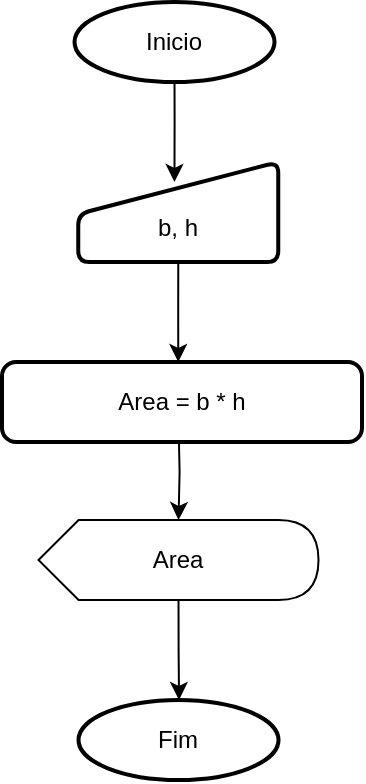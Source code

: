 <mxfile version="15.4.1" type="device" pages="16"><diagram name="AT 1" id="BhEJC6tBZ-npgLQ9GBmA"><mxGraphModel dx="868" dy="450" grid="1" gridSize="10" guides="1" tooltips="1" connect="1" arrows="1" fold="1" page="1" pageScale="1" pageWidth="827" pageHeight="1169" math="0" shadow="0"><root><mxCell id="4SMcQstqsRBRXtJxI4Kw-0"/><mxCell id="4SMcQstqsRBRXtJxI4Kw-1" parent="4SMcQstqsRBRXtJxI4Kw-0"/><mxCell id="4SMcQstqsRBRXtJxI4Kw-2" style="edgeStyle=orthogonalEdgeStyle;rounded=0;orthogonalLoop=1;jettySize=auto;html=1;exitX=0.5;exitY=1;exitDx=0;exitDy=0;exitPerimeter=0;entryX=0.481;entryY=0.2;entryDx=0;entryDy=0;entryPerimeter=0;" edge="1" parent="4SMcQstqsRBRXtJxI4Kw-1" source="4SMcQstqsRBRXtJxI4Kw-3" target="4SMcQstqsRBRXtJxI4Kw-5"><mxGeometry relative="1" as="geometry"/></mxCell><mxCell id="4SMcQstqsRBRXtJxI4Kw-3" value="&lt;font style=&quot;vertical-align: inherit&quot;&gt;&lt;font style=&quot;vertical-align: inherit&quot;&gt;&lt;font style=&quot;vertical-align: inherit&quot;&gt;&lt;font style=&quot;vertical-align: inherit&quot;&gt;&lt;font style=&quot;vertical-align: inherit&quot;&gt;&lt;font style=&quot;vertical-align: inherit&quot;&gt;Inicio&lt;/font&gt;&lt;/font&gt;&lt;/font&gt;&lt;/font&gt;&lt;/font&gt;&lt;/font&gt;" style="strokeWidth=2;html=1;shape=mxgraph.flowchart.start_1;whiteSpace=wrap;" vertex="1" parent="4SMcQstqsRBRXtJxI4Kw-1"><mxGeometry x="360.26" y="196" width="100" height="40" as="geometry"/></mxCell><mxCell id="4SMcQstqsRBRXtJxI4Kw-4" style="edgeStyle=orthogonalEdgeStyle;rounded=0;orthogonalLoop=1;jettySize=auto;html=1;exitX=0.5;exitY=1;exitDx=0;exitDy=0;entryX=0.5;entryY=0;entryDx=0;entryDy=0;entryPerimeter=0;" edge="1" parent="4SMcQstqsRBRXtJxI4Kw-1" source="4SMcQstqsRBRXtJxI4Kw-5"><mxGeometry relative="1" as="geometry"><mxPoint x="412.13" y="376.0" as="targetPoint"/></mxGeometry></mxCell><mxCell id="4SMcQstqsRBRXtJxI4Kw-5" value="&lt;br&gt;b, h" style="html=1;strokeWidth=2;shape=manualInput;whiteSpace=wrap;rounded=1;size=26;arcSize=11;" vertex="1" parent="4SMcQstqsRBRXtJxI4Kw-1"><mxGeometry x="362.13" y="276" width="100" height="50" as="geometry"/></mxCell><mxCell id="4SMcQstqsRBRXtJxI4Kw-6" value="&lt;font style=&quot;vertical-align: inherit&quot;&gt;&lt;font style=&quot;vertical-align: inherit&quot;&gt;&lt;font style=&quot;vertical-align: inherit&quot;&gt;&lt;font style=&quot;vertical-align: inherit&quot;&gt;Fim&lt;/font&gt;&lt;/font&gt;&lt;/font&gt;&lt;/font&gt;" style="strokeWidth=2;html=1;shape=mxgraph.flowchart.start_1;whiteSpace=wrap;" vertex="1" parent="4SMcQstqsRBRXtJxI4Kw-1"><mxGeometry x="362.26" y="545" width="100" height="40" as="geometry"/></mxCell><mxCell id="4SMcQstqsRBRXtJxI4Kw-7" style="edgeStyle=orthogonalEdgeStyle;rounded=0;orthogonalLoop=1;jettySize=auto;html=1;exitX=0.5;exitY=1;exitDx=0;exitDy=0;exitPerimeter=0;entryX=0;entryY=0;entryDx=70;entryDy=0;entryPerimeter=0;" edge="1" parent="4SMcQstqsRBRXtJxI4Kw-1" target="4SMcQstqsRBRXtJxI4Kw-9"><mxGeometry relative="1" as="geometry"><mxPoint x="412.26" y="406" as="sourcePoint"/></mxGeometry></mxCell><mxCell id="4SMcQstqsRBRXtJxI4Kw-8" style="edgeStyle=orthogonalEdgeStyle;rounded=0;orthogonalLoop=1;jettySize=auto;html=1;exitX=0;exitY=0;exitDx=70;exitDy=40;exitPerimeter=0;" edge="1" parent="4SMcQstqsRBRXtJxI4Kw-1" source="4SMcQstqsRBRXtJxI4Kw-9"><mxGeometry relative="1" as="geometry"><mxPoint x="412.52" y="545" as="targetPoint"/></mxGeometry></mxCell><mxCell id="4SMcQstqsRBRXtJxI4Kw-9" value="Area" style="shape=display;whiteSpace=wrap;html=1;size=0.143;" vertex="1" parent="4SMcQstqsRBRXtJxI4Kw-1"><mxGeometry x="342.26" y="455" width="140" height="40" as="geometry"/></mxCell><mxCell id="4SMcQstqsRBRXtJxI4Kw-10" value="Area = b * h" style="rounded=1;whiteSpace=wrap;html=1;absoluteArcSize=1;arcSize=14;strokeWidth=2;" vertex="1" parent="4SMcQstqsRBRXtJxI4Kw-1"><mxGeometry x="324" y="376" width="180" height="40" as="geometry"/></mxCell></root></mxGraphModel></diagram><diagram name="AT 2" id="GExMeSCknIdusmGINWck"><mxGraphModel dx="868" dy="450" grid="1" gridSize="10" guides="1" tooltips="1" connect="1" arrows="1" fold="1" page="1" pageScale="1" pageWidth="827" pageHeight="1169" math="0" shadow="0"><root><mxCell id="-ll5Kd1gGD4lfkg_IFGz-0"/><mxCell id="-ll5Kd1gGD4lfkg_IFGz-1" parent="-ll5Kd1gGD4lfkg_IFGz-0"/><mxCell id="-ll5Kd1gGD4lfkg_IFGz-2" style="edgeStyle=orthogonalEdgeStyle;rounded=0;orthogonalLoop=1;jettySize=auto;html=1;exitX=0.5;exitY=1;exitDx=0;exitDy=0;exitPerimeter=0;entryX=0.481;entryY=0.2;entryDx=0;entryDy=0;entryPerimeter=0;" edge="1" parent="-ll5Kd1gGD4lfkg_IFGz-1" source="-ll5Kd1gGD4lfkg_IFGz-3" target="-ll5Kd1gGD4lfkg_IFGz-5"><mxGeometry relative="1" as="geometry"/></mxCell><mxCell id="-ll5Kd1gGD4lfkg_IFGz-3" value="&lt;font style=&quot;vertical-align: inherit&quot;&gt;&lt;font style=&quot;vertical-align: inherit&quot;&gt;&lt;font style=&quot;vertical-align: inherit&quot;&gt;&lt;font style=&quot;vertical-align: inherit&quot;&gt;&lt;font style=&quot;vertical-align: inherit&quot;&gt;&lt;font style=&quot;vertical-align: inherit&quot;&gt;Inicio&lt;/font&gt;&lt;/font&gt;&lt;/font&gt;&lt;/font&gt;&lt;/font&gt;&lt;/font&gt;" style="strokeWidth=2;html=1;shape=mxgraph.flowchart.start_1;whiteSpace=wrap;" vertex="1" parent="-ll5Kd1gGD4lfkg_IFGz-1"><mxGeometry x="360.26" y="196" width="100" height="40" as="geometry"/></mxCell><mxCell id="-ll5Kd1gGD4lfkg_IFGz-4" style="edgeStyle=orthogonalEdgeStyle;rounded=0;orthogonalLoop=1;jettySize=auto;html=1;exitX=0.5;exitY=1;exitDx=0;exitDy=0;entryX=0.5;entryY=0;entryDx=0;entryDy=0;entryPerimeter=0;" edge="1" parent="-ll5Kd1gGD4lfkg_IFGz-1" source="-ll5Kd1gGD4lfkg_IFGz-5"><mxGeometry relative="1" as="geometry"><mxPoint x="412.13" y="376.0" as="targetPoint"/></mxGeometry></mxCell><mxCell id="-ll5Kd1gGD4lfkg_IFGz-5" value="&lt;br&gt;a" style="html=1;strokeWidth=2;shape=manualInput;whiteSpace=wrap;rounded=1;size=26;arcSize=11;" vertex="1" parent="-ll5Kd1gGD4lfkg_IFGz-1"><mxGeometry x="362.13" y="276" width="100" height="50" as="geometry"/></mxCell><mxCell id="-ll5Kd1gGD4lfkg_IFGz-6" value="&lt;font style=&quot;vertical-align: inherit&quot;&gt;&lt;font style=&quot;vertical-align: inherit&quot;&gt;&lt;font style=&quot;vertical-align: inherit&quot;&gt;&lt;font style=&quot;vertical-align: inherit&quot;&gt;Fim&lt;/font&gt;&lt;/font&gt;&lt;/font&gt;&lt;/font&gt;" style="strokeWidth=2;html=1;shape=mxgraph.flowchart.start_1;whiteSpace=wrap;" vertex="1" parent="-ll5Kd1gGD4lfkg_IFGz-1"><mxGeometry x="362.26" y="545" width="100" height="40" as="geometry"/></mxCell><mxCell id="-ll5Kd1gGD4lfkg_IFGz-7" style="edgeStyle=orthogonalEdgeStyle;rounded=0;orthogonalLoop=1;jettySize=auto;html=1;exitX=0.5;exitY=1;exitDx=0;exitDy=0;exitPerimeter=0;entryX=0;entryY=0;entryDx=70;entryDy=0;entryPerimeter=0;" edge="1" parent="-ll5Kd1gGD4lfkg_IFGz-1" target="-ll5Kd1gGD4lfkg_IFGz-9"><mxGeometry relative="1" as="geometry"><mxPoint x="412.26" y="406" as="sourcePoint"/></mxGeometry></mxCell><mxCell id="-ll5Kd1gGD4lfkg_IFGz-8" style="edgeStyle=orthogonalEdgeStyle;rounded=0;orthogonalLoop=1;jettySize=auto;html=1;exitX=0;exitY=0;exitDx=70;exitDy=40;exitPerimeter=0;" edge="1" parent="-ll5Kd1gGD4lfkg_IFGz-1" source="-ll5Kd1gGD4lfkg_IFGz-9"><mxGeometry relative="1" as="geometry"><mxPoint x="412.52" y="545" as="targetPoint"/></mxGeometry></mxCell><mxCell id="-ll5Kd1gGD4lfkg_IFGz-9" value="A" style="shape=display;whiteSpace=wrap;html=1;size=0.143;" vertex="1" parent="-ll5Kd1gGD4lfkg_IFGz-1"><mxGeometry x="342.26" y="455" width="140" height="40" as="geometry"/></mxCell><mxCell id="-ll5Kd1gGD4lfkg_IFGz-10" value="A = a * a" style="rounded=1;whiteSpace=wrap;html=1;absoluteArcSize=1;arcSize=14;strokeWidth=2;" vertex="1" parent="-ll5Kd1gGD4lfkg_IFGz-1"><mxGeometry x="324" y="376" width="180" height="40" as="geometry"/></mxCell></root></mxGraphModel></diagram><diagram name="AT 3" id="bzayt7pDYxdvmLj26DFu"><mxGraphModel dx="868" dy="450" grid="1" gridSize="10" guides="1" tooltips="1" connect="1" arrows="1" fold="1" page="1" pageScale="1" pageWidth="827" pageHeight="1169" math="0" shadow="0"><root><mxCell id="fNqKQKh0IzQgIE07XZPC-0"/><mxCell id="fNqKQKh0IzQgIE07XZPC-1" parent="fNqKQKh0IzQgIE07XZPC-0"/><mxCell id="fNqKQKh0IzQgIE07XZPC-2" style="edgeStyle=orthogonalEdgeStyle;rounded=0;orthogonalLoop=1;jettySize=auto;html=1;exitX=0.5;exitY=1;exitDx=0;exitDy=0;exitPerimeter=0;entryX=0.481;entryY=0.2;entryDx=0;entryDy=0;entryPerimeter=0;" edge="1" parent="fNqKQKh0IzQgIE07XZPC-1" source="fNqKQKh0IzQgIE07XZPC-3" target="fNqKQKh0IzQgIE07XZPC-5"><mxGeometry relative="1" as="geometry"/></mxCell><mxCell id="fNqKQKh0IzQgIE07XZPC-3" value="&lt;font style=&quot;vertical-align: inherit&quot;&gt;&lt;font style=&quot;vertical-align: inherit&quot;&gt;&lt;font style=&quot;vertical-align: inherit&quot;&gt;&lt;font style=&quot;vertical-align: inherit&quot;&gt;&lt;font style=&quot;vertical-align: inherit&quot;&gt;&lt;font style=&quot;vertical-align: inherit&quot;&gt;Inicio&lt;/font&gt;&lt;/font&gt;&lt;/font&gt;&lt;/font&gt;&lt;/font&gt;&lt;/font&gt;" style="strokeWidth=2;html=1;shape=mxgraph.flowchart.start_1;whiteSpace=wrap;" vertex="1" parent="fNqKQKh0IzQgIE07XZPC-1"><mxGeometry x="360.26" y="196" width="100" height="40" as="geometry"/></mxCell><mxCell id="fNqKQKh0IzQgIE07XZPC-4" style="edgeStyle=orthogonalEdgeStyle;rounded=0;orthogonalLoop=1;jettySize=auto;html=1;exitX=0.5;exitY=1;exitDx=0;exitDy=0;entryX=0.5;entryY=0;entryDx=0;entryDy=0;entryPerimeter=0;" edge="1" parent="fNqKQKh0IzQgIE07XZPC-1" source="fNqKQKh0IzQgIE07XZPC-5"><mxGeometry relative="1" as="geometry"><mxPoint x="412.13" y="376.0" as="targetPoint"/></mxGeometry></mxCell><mxCell id="fNqKQKh0IzQgIE07XZPC-5" value="&lt;br&gt;b, h" style="html=1;strokeWidth=2;shape=manualInput;whiteSpace=wrap;rounded=1;size=26;arcSize=11;" vertex="1" parent="fNqKQKh0IzQgIE07XZPC-1"><mxGeometry x="362.13" y="276" width="100" height="50" as="geometry"/></mxCell><mxCell id="fNqKQKh0IzQgIE07XZPC-6" value="&lt;font style=&quot;vertical-align: inherit&quot;&gt;&lt;font style=&quot;vertical-align: inherit&quot;&gt;&lt;font style=&quot;vertical-align: inherit&quot;&gt;&lt;font style=&quot;vertical-align: inherit&quot;&gt;Fim&lt;/font&gt;&lt;/font&gt;&lt;/font&gt;&lt;/font&gt;" style="strokeWidth=2;html=1;shape=mxgraph.flowchart.start_1;whiteSpace=wrap;" vertex="1" parent="fNqKQKh0IzQgIE07XZPC-1"><mxGeometry x="362.26" y="545" width="100" height="40" as="geometry"/></mxCell><mxCell id="fNqKQKh0IzQgIE07XZPC-7" style="edgeStyle=orthogonalEdgeStyle;rounded=0;orthogonalLoop=1;jettySize=auto;html=1;exitX=0.5;exitY=1;exitDx=0;exitDy=0;exitPerimeter=0;entryX=0;entryY=0;entryDx=70;entryDy=0;entryPerimeter=0;" edge="1" parent="fNqKQKh0IzQgIE07XZPC-1" target="fNqKQKh0IzQgIE07XZPC-9"><mxGeometry relative="1" as="geometry"><mxPoint x="412.26" y="406" as="sourcePoint"/></mxGeometry></mxCell><mxCell id="fNqKQKh0IzQgIE07XZPC-8" style="edgeStyle=orthogonalEdgeStyle;rounded=0;orthogonalLoop=1;jettySize=auto;html=1;exitX=0;exitY=0;exitDx=70;exitDy=40;exitPerimeter=0;" edge="1" parent="fNqKQKh0IzQgIE07XZPC-1" source="fNqKQKh0IzQgIE07XZPC-9"><mxGeometry relative="1" as="geometry"><mxPoint x="412.52" y="545" as="targetPoint"/></mxGeometry></mxCell><mxCell id="fNqKQKh0IzQgIE07XZPC-9" value="A" style="shape=display;whiteSpace=wrap;html=1;size=0.143;" vertex="1" parent="fNqKQKh0IzQgIE07XZPC-1"><mxGeometry x="342.26" y="455" width="140" height="40" as="geometry"/></mxCell><mxCell id="fNqKQKh0IzQgIE07XZPC-10" value="A = (b * h) / 2" style="rounded=1;whiteSpace=wrap;html=1;absoluteArcSize=1;arcSize=14;strokeWidth=2;" vertex="1" parent="fNqKQKh0IzQgIE07XZPC-1"><mxGeometry x="324" y="376" width="180" height="40" as="geometry"/></mxCell></root></mxGraphModel></diagram><diagram name="AT 4" id="FHwBtNj3O_xFTqiOCf9p"><mxGraphModel dx="868" dy="450" grid="1" gridSize="10" guides="1" tooltips="1" connect="1" arrows="1" fold="1" page="1" pageScale="1" pageWidth="827" pageHeight="1169" math="0" shadow="0"><root><mxCell id="Ccg-42LBqhgcdSXtasgB-0"/><mxCell id="Ccg-42LBqhgcdSXtasgB-1" parent="Ccg-42LBqhgcdSXtasgB-0"/><mxCell id="Ccg-42LBqhgcdSXtasgB-2" style="edgeStyle=orthogonalEdgeStyle;rounded=0;orthogonalLoop=1;jettySize=auto;html=1;exitX=0.5;exitY=1;exitDx=0;exitDy=0;exitPerimeter=0;entryX=0.481;entryY=0.2;entryDx=0;entryDy=0;entryPerimeter=0;" edge="1" parent="Ccg-42LBqhgcdSXtasgB-1" source="Ccg-42LBqhgcdSXtasgB-3" target="Ccg-42LBqhgcdSXtasgB-5"><mxGeometry relative="1" as="geometry"/></mxCell><mxCell id="Ccg-42LBqhgcdSXtasgB-3" value="&lt;font style=&quot;vertical-align: inherit&quot;&gt;&lt;font style=&quot;vertical-align: inherit&quot;&gt;&lt;font style=&quot;vertical-align: inherit&quot;&gt;&lt;font style=&quot;vertical-align: inherit&quot;&gt;&lt;font style=&quot;vertical-align: inherit&quot;&gt;&lt;font style=&quot;vertical-align: inherit&quot;&gt;Inicio&lt;/font&gt;&lt;/font&gt;&lt;/font&gt;&lt;/font&gt;&lt;/font&gt;&lt;/font&gt;" style="strokeWidth=2;html=1;shape=mxgraph.flowchart.start_1;whiteSpace=wrap;" vertex="1" parent="Ccg-42LBqhgcdSXtasgB-1"><mxGeometry x="360.26" y="196" width="100" height="40" as="geometry"/></mxCell><mxCell id="Ccg-42LBqhgcdSXtasgB-4" style="edgeStyle=orthogonalEdgeStyle;rounded=0;orthogonalLoop=1;jettySize=auto;html=1;exitX=0.5;exitY=1;exitDx=0;exitDy=0;entryX=0.5;entryY=0;entryDx=0;entryDy=0;entryPerimeter=0;" edge="1" parent="Ccg-42LBqhgcdSXtasgB-1" source="Ccg-42LBqhgcdSXtasgB-5"><mxGeometry relative="1" as="geometry"><mxPoint x="412.13" y="376.0" as="targetPoint"/></mxGeometry></mxCell><mxCell id="Ccg-42LBqhgcdSXtasgB-5" value="&lt;br&gt;a, b, c, d" style="html=1;strokeWidth=2;shape=manualInput;whiteSpace=wrap;rounded=1;size=26;arcSize=11;" vertex="1" parent="Ccg-42LBqhgcdSXtasgB-1"><mxGeometry x="362.13" y="276" width="100" height="50" as="geometry"/></mxCell><mxCell id="Ccg-42LBqhgcdSXtasgB-6" value="&lt;font style=&quot;vertical-align: inherit&quot;&gt;&lt;font style=&quot;vertical-align: inherit&quot;&gt;&lt;font style=&quot;vertical-align: inherit&quot;&gt;&lt;font style=&quot;vertical-align: inherit&quot;&gt;Fim&lt;/font&gt;&lt;/font&gt;&lt;/font&gt;&lt;/font&gt;" style="strokeWidth=2;html=1;shape=mxgraph.flowchart.start_1;whiteSpace=wrap;" vertex="1" parent="Ccg-42LBqhgcdSXtasgB-1"><mxGeometry x="362.26" y="545" width="100" height="40" as="geometry"/></mxCell><mxCell id="Ccg-42LBqhgcdSXtasgB-7" style="edgeStyle=orthogonalEdgeStyle;rounded=0;orthogonalLoop=1;jettySize=auto;html=1;exitX=0.5;exitY=1;exitDx=0;exitDy=0;exitPerimeter=0;entryX=0;entryY=0;entryDx=70;entryDy=0;entryPerimeter=0;" edge="1" parent="Ccg-42LBqhgcdSXtasgB-1" target="Ccg-42LBqhgcdSXtasgB-9"><mxGeometry relative="1" as="geometry"><mxPoint x="412.26" y="406" as="sourcePoint"/></mxGeometry></mxCell><mxCell id="Ccg-42LBqhgcdSXtasgB-8" style="edgeStyle=orthogonalEdgeStyle;rounded=0;orthogonalLoop=1;jettySize=auto;html=1;exitX=0;exitY=0;exitDx=70;exitDy=40;exitPerimeter=0;" edge="1" parent="Ccg-42LBqhgcdSXtasgB-1" source="Ccg-42LBqhgcdSXtasgB-9"><mxGeometry relative="1" as="geometry"><mxPoint x="412.52" y="545" as="targetPoint"/></mxGeometry></mxCell><mxCell id="Ccg-42LBqhgcdSXtasgB-9" value="M" style="shape=display;whiteSpace=wrap;html=1;size=0.143;" vertex="1" parent="Ccg-42LBqhgcdSXtasgB-1"><mxGeometry x="342.26" y="455" width="140" height="40" as="geometry"/></mxCell><mxCell id="Ccg-42LBqhgcdSXtasgB-10" value="M = a + b + c + d" style="rounded=1;whiteSpace=wrap;html=1;absoluteArcSize=1;arcSize=14;strokeWidth=2;" vertex="1" parent="Ccg-42LBqhgcdSXtasgB-1"><mxGeometry x="324" y="376" width="180" height="40" as="geometry"/></mxCell></root></mxGraphModel></diagram><diagram name="AT 5" id="_Szi__G77Rw5OzSuIayz"><mxGraphModel dx="868" dy="450" grid="1" gridSize="10" guides="1" tooltips="1" connect="1" arrows="1" fold="1" page="1" pageScale="1" pageWidth="827" pageHeight="1169" math="0" shadow="0"><root><mxCell id="wriJ633RX9oBTGi7RzmG-0"/><mxCell id="wriJ633RX9oBTGi7RzmG-1" parent="wriJ633RX9oBTGi7RzmG-0"/><mxCell id="wriJ633RX9oBTGi7RzmG-2" style="edgeStyle=orthogonalEdgeStyle;rounded=0;orthogonalLoop=1;jettySize=auto;html=1;exitX=0.5;exitY=1;exitDx=0;exitDy=0;exitPerimeter=0;entryX=0.481;entryY=0.2;entryDx=0;entryDy=0;entryPerimeter=0;" edge="1" parent="wriJ633RX9oBTGi7RzmG-1" source="wriJ633RX9oBTGi7RzmG-3" target="wriJ633RX9oBTGi7RzmG-5"><mxGeometry relative="1" as="geometry"/></mxCell><mxCell id="wriJ633RX9oBTGi7RzmG-3" value="&lt;font style=&quot;vertical-align: inherit&quot;&gt;&lt;font style=&quot;vertical-align: inherit&quot;&gt;&lt;font style=&quot;vertical-align: inherit&quot;&gt;&lt;font style=&quot;vertical-align: inherit&quot;&gt;&lt;font style=&quot;vertical-align: inherit&quot;&gt;&lt;font style=&quot;vertical-align: inherit&quot;&gt;Inicio&lt;/font&gt;&lt;/font&gt;&lt;/font&gt;&lt;/font&gt;&lt;/font&gt;&lt;/font&gt;" style="strokeWidth=2;html=1;shape=mxgraph.flowchart.start_1;whiteSpace=wrap;" vertex="1" parent="wriJ633RX9oBTGi7RzmG-1"><mxGeometry x="360.26" y="196" width="100" height="40" as="geometry"/></mxCell><mxCell id="wriJ633RX9oBTGi7RzmG-4" style="edgeStyle=orthogonalEdgeStyle;rounded=0;orthogonalLoop=1;jettySize=auto;html=1;exitX=0.5;exitY=1;exitDx=0;exitDy=0;entryX=0.5;entryY=0;entryDx=0;entryDy=0;entryPerimeter=0;" edge="1" parent="wriJ633RX9oBTGi7RzmG-1" source="wriJ633RX9oBTGi7RzmG-5"><mxGeometry relative="1" as="geometry"><mxPoint x="412.13" y="376.0" as="targetPoint"/></mxGeometry></mxCell><mxCell id="wriJ633RX9oBTGi7RzmG-5" value="&lt;br&gt;celsius" style="html=1;strokeWidth=2;shape=manualInput;whiteSpace=wrap;rounded=1;size=26;arcSize=11;" vertex="1" parent="wriJ633RX9oBTGi7RzmG-1"><mxGeometry x="362.13" y="276" width="100" height="50" as="geometry"/></mxCell><mxCell id="wriJ633RX9oBTGi7RzmG-6" value="&lt;font style=&quot;vertical-align: inherit&quot;&gt;&lt;font style=&quot;vertical-align: inherit&quot;&gt;&lt;font style=&quot;vertical-align: inherit&quot;&gt;&lt;font style=&quot;vertical-align: inherit&quot;&gt;Fim&lt;/font&gt;&lt;/font&gt;&lt;/font&gt;&lt;/font&gt;" style="strokeWidth=2;html=1;shape=mxgraph.flowchart.start_1;whiteSpace=wrap;" vertex="1" parent="wriJ633RX9oBTGi7RzmG-1"><mxGeometry x="362.26" y="545" width="100" height="40" as="geometry"/></mxCell><mxCell id="wriJ633RX9oBTGi7RzmG-7" style="edgeStyle=orthogonalEdgeStyle;rounded=0;orthogonalLoop=1;jettySize=auto;html=1;exitX=0.5;exitY=1;exitDx=0;exitDy=0;exitPerimeter=0;entryX=0;entryY=0;entryDx=70;entryDy=0;entryPerimeter=0;" edge="1" parent="wriJ633RX9oBTGi7RzmG-1" target="wriJ633RX9oBTGi7RzmG-9"><mxGeometry relative="1" as="geometry"><mxPoint x="412.26" y="406" as="sourcePoint"/></mxGeometry></mxCell><mxCell id="wriJ633RX9oBTGi7RzmG-8" style="edgeStyle=orthogonalEdgeStyle;rounded=0;orthogonalLoop=1;jettySize=auto;html=1;exitX=0;exitY=0;exitDx=70;exitDy=40;exitPerimeter=0;" edge="1" parent="wriJ633RX9oBTGi7RzmG-1" source="wriJ633RX9oBTGi7RzmG-9"><mxGeometry relative="1" as="geometry"><mxPoint x="412.52" y="545" as="targetPoint"/></mxGeometry></mxCell><mxCell id="wriJ633RX9oBTGi7RzmG-9" value="celsius, fahre" style="shape=display;whiteSpace=wrap;html=1;size=0.143;" vertex="1" parent="wriJ633RX9oBTGi7RzmG-1"><mxGeometry x="342.26" y="455" width="140" height="40" as="geometry"/></mxCell><mxCell id="wriJ633RX9oBTGi7RzmG-10" value="fahre = (celsius * (9/5)) + 32" style="rounded=1;whiteSpace=wrap;html=1;absoluteArcSize=1;arcSize=14;strokeWidth=2;" vertex="1" parent="wriJ633RX9oBTGi7RzmG-1"><mxGeometry x="324" y="376" width="180" height="40" as="geometry"/></mxCell></root></mxGraphModel></diagram><diagram name="AT 6" id="GIYh8UCKfm17qFTuzKvq"><mxGraphModel dx="868" dy="450" grid="1" gridSize="10" guides="1" tooltips="1" connect="1" arrows="1" fold="1" page="1" pageScale="1" pageWidth="827" pageHeight="1169" math="0" shadow="0"><root><mxCell id="7Adz6Fy0arS6usJVa5ro-0"/><mxCell id="7Adz6Fy0arS6usJVa5ro-1" parent="7Adz6Fy0arS6usJVa5ro-0"/><mxCell id="6TDV59O-aAbaLAAyqBU4-0" style="edgeStyle=orthogonalEdgeStyle;rounded=0;orthogonalLoop=1;jettySize=auto;html=1;exitX=0.5;exitY=1;exitDx=0;exitDy=0;exitPerimeter=0;entryX=0.481;entryY=0.2;entryDx=0;entryDy=0;entryPerimeter=0;" edge="1" parent="7Adz6Fy0arS6usJVa5ro-1" source="6TDV59O-aAbaLAAyqBU4-1" target="6TDV59O-aAbaLAAyqBU4-3"><mxGeometry relative="1" as="geometry"/></mxCell><mxCell id="6TDV59O-aAbaLAAyqBU4-1" value="&lt;font style=&quot;vertical-align: inherit&quot;&gt;&lt;font style=&quot;vertical-align: inherit&quot;&gt;&lt;font style=&quot;vertical-align: inherit&quot;&gt;&lt;font style=&quot;vertical-align: inherit&quot;&gt;&lt;font style=&quot;vertical-align: inherit&quot;&gt;&lt;font style=&quot;vertical-align: inherit&quot;&gt;Inicio&lt;/font&gt;&lt;/font&gt;&lt;/font&gt;&lt;/font&gt;&lt;/font&gt;&lt;/font&gt;" style="strokeWidth=2;html=1;shape=mxgraph.flowchart.start_1;whiteSpace=wrap;" vertex="1" parent="7Adz6Fy0arS6usJVa5ro-1"><mxGeometry x="360.26" y="196" width="100" height="40" as="geometry"/></mxCell><mxCell id="6TDV59O-aAbaLAAyqBU4-2" style="edgeStyle=orthogonalEdgeStyle;rounded=0;orthogonalLoop=1;jettySize=auto;html=1;exitX=0.5;exitY=1;exitDx=0;exitDy=0;entryX=0.5;entryY=0;entryDx=0;entryDy=0;entryPerimeter=0;" edge="1" parent="7Adz6Fy0arS6usJVa5ro-1" source="6TDV59O-aAbaLAAyqBU4-3"><mxGeometry relative="1" as="geometry"><mxPoint x="412.13" y="376.0" as="targetPoint"/></mxGeometry></mxCell><mxCell id="6TDV59O-aAbaLAAyqBU4-3" value="&lt;br&gt;dolar" style="html=1;strokeWidth=2;shape=manualInput;whiteSpace=wrap;rounded=1;size=26;arcSize=11;" vertex="1" parent="7Adz6Fy0arS6usJVa5ro-1"><mxGeometry x="362.13" y="276" width="100" height="50" as="geometry"/></mxCell><mxCell id="6TDV59O-aAbaLAAyqBU4-4" value="&lt;font style=&quot;vertical-align: inherit&quot;&gt;&lt;font style=&quot;vertical-align: inherit&quot;&gt;&lt;font style=&quot;vertical-align: inherit&quot;&gt;&lt;font style=&quot;vertical-align: inherit&quot;&gt;Fim&lt;/font&gt;&lt;/font&gt;&lt;/font&gt;&lt;/font&gt;" style="strokeWidth=2;html=1;shape=mxgraph.flowchart.start_1;whiteSpace=wrap;" vertex="1" parent="7Adz6Fy0arS6usJVa5ro-1"><mxGeometry x="362.26" y="545" width="100" height="40" as="geometry"/></mxCell><mxCell id="6TDV59O-aAbaLAAyqBU4-5" style="edgeStyle=orthogonalEdgeStyle;rounded=0;orthogonalLoop=1;jettySize=auto;html=1;exitX=0.5;exitY=1;exitDx=0;exitDy=0;exitPerimeter=0;entryX=0;entryY=0;entryDx=70;entryDy=0;entryPerimeter=0;" edge="1" parent="7Adz6Fy0arS6usJVa5ro-1" target="6TDV59O-aAbaLAAyqBU4-7"><mxGeometry relative="1" as="geometry"><mxPoint x="412.26" y="406" as="sourcePoint"/></mxGeometry></mxCell><mxCell id="6TDV59O-aAbaLAAyqBU4-6" style="edgeStyle=orthogonalEdgeStyle;rounded=0;orthogonalLoop=1;jettySize=auto;html=1;exitX=0;exitY=0;exitDx=70;exitDy=40;exitPerimeter=0;" edge="1" parent="7Adz6Fy0arS6usJVa5ro-1" source="6TDV59O-aAbaLAAyqBU4-7"><mxGeometry relative="1" as="geometry"><mxPoint x="412.52" y="545" as="targetPoint"/></mxGeometry></mxCell><mxCell id="6TDV59O-aAbaLAAyqBU4-7" value="real" style="shape=display;whiteSpace=wrap;html=1;size=0.143;" vertex="1" parent="7Adz6Fy0arS6usJVa5ro-1"><mxGeometry x="342.26" y="455" width="140" height="40" as="geometry"/></mxCell><mxCell id="6TDV59O-aAbaLAAyqBU4-8" value="real&amp;nbsp; = dolar / 5,26" style="rounded=1;whiteSpace=wrap;html=1;absoluteArcSize=1;arcSize=14;strokeWidth=2;" vertex="1" parent="7Adz6Fy0arS6usJVa5ro-1"><mxGeometry x="324" y="376" width="180" height="40" as="geometry"/></mxCell></root></mxGraphModel></diagram><diagram name="AT 7" id="QGrzuTwFlacbcWsREGUP"><mxGraphModel dx="868" dy="450" grid="1" gridSize="10" guides="1" tooltips="1" connect="1" arrows="1" fold="1" page="1" pageScale="1" pageWidth="827" pageHeight="1169" math="0" shadow="0"><root><mxCell id="mk9CqDi0PhCsptRNHW8X-0"/><mxCell id="mk9CqDi0PhCsptRNHW8X-1" parent="mk9CqDi0PhCsptRNHW8X-0"/><mxCell id="mk9CqDi0PhCsptRNHW8X-12" style="edgeStyle=orthogonalEdgeStyle;rounded=0;orthogonalLoop=1;jettySize=auto;html=1;exitX=0.5;exitY=1;exitDx=0;exitDy=0;exitPerimeter=0;entryX=0.5;entryY=0;entryDx=0;entryDy=0;" edge="1" parent="mk9CqDi0PhCsptRNHW8X-1" source="mk9CqDi0PhCsptRNHW8X-3" target="mk9CqDi0PhCsptRNHW8X-11"><mxGeometry relative="1" as="geometry"/></mxCell><mxCell id="mk9CqDi0PhCsptRNHW8X-3" value="&lt;font style=&quot;vertical-align: inherit&quot;&gt;&lt;font style=&quot;vertical-align: inherit&quot;&gt;&lt;font style=&quot;vertical-align: inherit&quot;&gt;&lt;font style=&quot;vertical-align: inherit&quot;&gt;&lt;font style=&quot;vertical-align: inherit&quot;&gt;&lt;font style=&quot;vertical-align: inherit&quot;&gt;Inicio&lt;/font&gt;&lt;/font&gt;&lt;/font&gt;&lt;/font&gt;&lt;/font&gt;&lt;/font&gt;" style="strokeWidth=2;html=1;shape=mxgraph.flowchart.start_1;whiteSpace=wrap;" vertex="1" parent="mk9CqDi0PhCsptRNHW8X-1"><mxGeometry x="363.93" y="90" width="100" height="40" as="geometry"/></mxCell><mxCell id="mk9CqDi0PhCsptRNHW8X-5" value="&lt;br&gt;pago" style="html=1;strokeWidth=2;shape=manualInput;whiteSpace=wrap;rounded=1;size=26;arcSize=11;" vertex="1" parent="mk9CqDi0PhCsptRNHW8X-1"><mxGeometry x="363.93" y="250" width="100" height="50" as="geometry"/></mxCell><mxCell id="mk9CqDi0PhCsptRNHW8X-6" value="&lt;font style=&quot;vertical-align: inherit&quot;&gt;&lt;font style=&quot;vertical-align: inherit&quot;&gt;&lt;font style=&quot;vertical-align: inherit&quot;&gt;&lt;font style=&quot;vertical-align: inherit&quot;&gt;Fim&lt;/font&gt;&lt;/font&gt;&lt;/font&gt;&lt;/font&gt;" style="strokeWidth=2;html=1;shape=mxgraph.flowchart.start_1;whiteSpace=wrap;" vertex="1" parent="mk9CqDi0PhCsptRNHW8X-1"><mxGeometry x="363.93" y="439" width="100" height="40" as="geometry"/></mxCell><mxCell id="mk9CqDi0PhCsptRNHW8X-7" style="edgeStyle=orthogonalEdgeStyle;rounded=0;orthogonalLoop=1;jettySize=auto;html=1;exitX=0.5;exitY=1;exitDx=0;exitDy=0;exitPerimeter=0;entryX=0;entryY=0;entryDx=70;entryDy=0;entryPerimeter=0;" edge="1" parent="mk9CqDi0PhCsptRNHW8X-1" target="mk9CqDi0PhCsptRNHW8X-9"><mxGeometry relative="1" as="geometry"><mxPoint x="413.93" y="300" as="sourcePoint"/></mxGeometry></mxCell><mxCell id="mk9CqDi0PhCsptRNHW8X-8" style="edgeStyle=orthogonalEdgeStyle;rounded=0;orthogonalLoop=1;jettySize=auto;html=1;exitX=0;exitY=0;exitDx=70;exitDy=40;exitPerimeter=0;" edge="1" parent="mk9CqDi0PhCsptRNHW8X-1" source="mk9CqDi0PhCsptRNHW8X-9"><mxGeometry relative="1" as="geometry"><mxPoint x="414.19" y="439" as="targetPoint"/></mxGeometry></mxCell><mxCell id="mk9CqDi0PhCsptRNHW8X-9" value="troco" style="shape=display;whiteSpace=wrap;html=1;size=0.143;" vertex="1" parent="mk9CqDi0PhCsptRNHW8X-1"><mxGeometry x="343.93" y="349" width="140" height="40" as="geometry"/></mxCell><mxCell id="mk9CqDi0PhCsptRNHW8X-13" style="edgeStyle=orthogonalEdgeStyle;rounded=0;orthogonalLoop=1;jettySize=auto;html=1;exitX=0.5;exitY=1;exitDx=0;exitDy=0;entryX=0.499;entryY=0.26;entryDx=0;entryDy=0;entryPerimeter=0;" edge="1" parent="mk9CqDi0PhCsptRNHW8X-1" source="mk9CqDi0PhCsptRNHW8X-11" target="mk9CqDi0PhCsptRNHW8X-5"><mxGeometry relative="1" as="geometry"/></mxCell><mxCell id="mk9CqDi0PhCsptRNHW8X-11" value="compra = 25,00 + 6,00 + 3,50 + 6,50 + 20,00" style="rounded=1;whiteSpace=wrap;html=1;absoluteArcSize=1;arcSize=14;strokeWidth=2;" vertex="1" parent="mk9CqDi0PhCsptRNHW8X-1"><mxGeometry x="278" y="170" width="271.87" height="40" as="geometry"/></mxCell></root></mxGraphModel></diagram><diagram name="AT 8" id="ZQOErO60xtZ-5pf5nPsm"><mxGraphModel dx="1240" dy="643" grid="1" gridSize="10" guides="1" tooltips="1" connect="1" arrows="1" fold="1" page="1" pageScale="1" pageWidth="827" pageHeight="1169" math="0" shadow="0"><root><mxCell id="zGaCq6LUeCRtKdPZkFCI-0"/><mxCell id="zGaCq6LUeCRtKdPZkFCI-1" parent="zGaCq6LUeCRtKdPZkFCI-0"/><mxCell id="bC74-riQNiHHE9mEw3_s-0" style="edgeStyle=orthogonalEdgeStyle;rounded=0;orthogonalLoop=1;jettySize=auto;html=1;exitX=0.5;exitY=1;exitDx=0;exitDy=0;exitPerimeter=0;entryX=0.481;entryY=0.2;entryDx=0;entryDy=0;entryPerimeter=0;" edge="1" parent="zGaCq6LUeCRtKdPZkFCI-1" source="bC74-riQNiHHE9mEw3_s-1" target="bC74-riQNiHHE9mEw3_s-3"><mxGeometry relative="1" as="geometry"/></mxCell><mxCell id="bC74-riQNiHHE9mEw3_s-1" value="&lt;font style=&quot;vertical-align: inherit&quot;&gt;&lt;font style=&quot;vertical-align: inherit&quot;&gt;&lt;font style=&quot;vertical-align: inherit&quot;&gt;&lt;font style=&quot;vertical-align: inherit&quot;&gt;&lt;font style=&quot;vertical-align: inherit&quot;&gt;&lt;font style=&quot;vertical-align: inherit&quot;&gt;Inicio&lt;/font&gt;&lt;/font&gt;&lt;/font&gt;&lt;/font&gt;&lt;/font&gt;&lt;/font&gt;" style="strokeWidth=2;html=1;shape=mxgraph.flowchart.start_1;whiteSpace=wrap;" vertex="1" parent="zGaCq6LUeCRtKdPZkFCI-1"><mxGeometry x="360.26" y="196" width="100" height="40" as="geometry"/></mxCell><mxCell id="bC74-riQNiHHE9mEw3_s-2" style="edgeStyle=orthogonalEdgeStyle;rounded=0;orthogonalLoop=1;jettySize=auto;html=1;exitX=0.5;exitY=1;exitDx=0;exitDy=0;entryX=0.5;entryY=0;entryDx=0;entryDy=0;entryPerimeter=0;" edge="1" parent="zGaCq6LUeCRtKdPZkFCI-1" source="bC74-riQNiHHE9mEw3_s-3"><mxGeometry relative="1" as="geometry"><mxPoint x="412.13" y="376.0" as="targetPoint"/></mxGeometry></mxCell><mxCell id="bC74-riQNiHHE9mEw3_s-3" value="&lt;br&gt;peso, alt" style="html=1;strokeWidth=2;shape=manualInput;whiteSpace=wrap;rounded=1;size=26;arcSize=11;" vertex="1" parent="zGaCq6LUeCRtKdPZkFCI-1"><mxGeometry x="362.13" y="276" width="100" height="50" as="geometry"/></mxCell><mxCell id="bC74-riQNiHHE9mEw3_s-4" value="&lt;font style=&quot;vertical-align: inherit&quot;&gt;&lt;font style=&quot;vertical-align: inherit&quot;&gt;&lt;font style=&quot;vertical-align: inherit&quot;&gt;&lt;font style=&quot;vertical-align: inherit&quot;&gt;Fim&lt;/font&gt;&lt;/font&gt;&lt;/font&gt;&lt;/font&gt;" style="strokeWidth=2;html=1;shape=mxgraph.flowchart.start_1;whiteSpace=wrap;" vertex="1" parent="zGaCq6LUeCRtKdPZkFCI-1"><mxGeometry x="362.26" y="545" width="100" height="40" as="geometry"/></mxCell><mxCell id="bC74-riQNiHHE9mEw3_s-13" style="edgeStyle=orthogonalEdgeStyle;rounded=0;orthogonalLoop=1;jettySize=auto;html=1;exitX=0.5;exitY=1;exitDx=0;exitDy=0;exitPerimeter=0;entryX=0;entryY=0;entryDx=70;entryDy=0;entryPerimeter=0;" edge="1" parent="zGaCq6LUeCRtKdPZkFCI-1" target="bC74-riQNiHHE9mEw3_s-18"><mxGeometry relative="1" as="geometry"><mxPoint x="412.26" y="406" as="sourcePoint"/></mxGeometry></mxCell><mxCell id="bC74-riQNiHHE9mEw3_s-17" style="edgeStyle=orthogonalEdgeStyle;rounded=0;orthogonalLoop=1;jettySize=auto;html=1;exitX=0;exitY=0;exitDx=70;exitDy=40;exitPerimeter=0;" edge="1" parent="zGaCq6LUeCRtKdPZkFCI-1" source="bC74-riQNiHHE9mEw3_s-18"><mxGeometry relative="1" as="geometry"><mxPoint x="412.52" y="545" as="targetPoint"/></mxGeometry></mxCell><mxCell id="bC74-riQNiHHE9mEw3_s-18" value="IMC" style="shape=display;whiteSpace=wrap;html=1;size=0.143;" vertex="1" parent="zGaCq6LUeCRtKdPZkFCI-1"><mxGeometry x="342.26" y="455" width="140" height="40" as="geometry"/></mxCell><mxCell id="bC74-riQNiHHE9mEw3_s-23" value="IMC = peso / (altura)²" style="rounded=1;whiteSpace=wrap;html=1;absoluteArcSize=1;arcSize=14;strokeWidth=2;" vertex="1" parent="zGaCq6LUeCRtKdPZkFCI-1"><mxGeometry x="324" y="376" width="180" height="40" as="geometry"/></mxCell></root></mxGraphModel></diagram><diagram name="AT 9" id="O4CHB6EyIua2A9i7rG_M"><mxGraphModel dx="868" dy="450" grid="1" gridSize="10" guides="1" tooltips="1" connect="1" arrows="1" fold="1" page="1" pageScale="1" pageWidth="827" pageHeight="1169" math="0" shadow="0"><root><mxCell id="x44FwrEyGYb04TlCZYni-0"/><mxCell id="x44FwrEyGYb04TlCZYni-1" parent="x44FwrEyGYb04TlCZYni-0"/><mxCell id="x44FwrEyGYb04TlCZYni-2" style="edgeStyle=orthogonalEdgeStyle;rounded=0;orthogonalLoop=1;jettySize=auto;html=1;exitX=0.5;exitY=1;exitDx=0;exitDy=0;exitPerimeter=0;entryX=0.481;entryY=0.2;entryDx=0;entryDy=0;entryPerimeter=0;" edge="1" parent="x44FwrEyGYb04TlCZYni-1" source="x44FwrEyGYb04TlCZYni-3" target="x44FwrEyGYb04TlCZYni-5"><mxGeometry relative="1" as="geometry"/></mxCell><mxCell id="x44FwrEyGYb04TlCZYni-3" value="&lt;font style=&quot;vertical-align: inherit&quot;&gt;&lt;font style=&quot;vertical-align: inherit&quot;&gt;&lt;font style=&quot;vertical-align: inherit&quot;&gt;&lt;font style=&quot;vertical-align: inherit&quot;&gt;&lt;font style=&quot;vertical-align: inherit&quot;&gt;&lt;font style=&quot;vertical-align: inherit&quot;&gt;Inicio&lt;/font&gt;&lt;/font&gt;&lt;/font&gt;&lt;/font&gt;&lt;/font&gt;&lt;/font&gt;" style="strokeWidth=2;html=1;shape=mxgraph.flowchart.start_1;whiteSpace=wrap;" vertex="1" parent="x44FwrEyGYb04TlCZYni-1"><mxGeometry x="170" y="80" width="100" height="40" as="geometry"/></mxCell><mxCell id="x44FwrEyGYb04TlCZYni-4" style="edgeStyle=orthogonalEdgeStyle;rounded=0;orthogonalLoop=1;jettySize=auto;html=1;exitX=0.5;exitY=1;exitDx=0;exitDy=0;entryX=0.5;entryY=0;entryDx=0;entryDy=0;entryPerimeter=0;" edge="1" parent="x44FwrEyGYb04TlCZYni-1" source="x44FwrEyGYb04TlCZYni-5"><mxGeometry relative="1" as="geometry"><mxPoint x="221.87" y="260.0" as="targetPoint"/></mxGeometry></mxCell><mxCell id="x44FwrEyGYb04TlCZYni-5" value="&lt;br&gt;x, y" style="html=1;strokeWidth=2;shape=manualInput;whiteSpace=wrap;rounded=1;size=26;arcSize=11;" vertex="1" parent="x44FwrEyGYb04TlCZYni-1"><mxGeometry x="171.87" y="160" width="100" height="50" as="geometry"/></mxCell><mxCell id="x44FwrEyGYb04TlCZYni-6" value="&lt;font style=&quot;vertical-align: inherit&quot;&gt;&lt;font style=&quot;vertical-align: inherit&quot;&gt;&lt;font style=&quot;vertical-align: inherit&quot;&gt;&lt;font style=&quot;vertical-align: inherit&quot;&gt;Fim&lt;/font&gt;&lt;/font&gt;&lt;/font&gt;&lt;/font&gt;" style="strokeWidth=2;html=1;shape=mxgraph.flowchart.start_1;whiteSpace=wrap;" vertex="1" parent="x44FwrEyGYb04TlCZYni-1"><mxGeometry x="171.74" y="499" width="100" height="40" as="geometry"/></mxCell><mxCell id="x44FwrEyGYb04TlCZYni-7" style="edgeStyle=orthogonalEdgeStyle;rounded=0;orthogonalLoop=1;jettySize=auto;html=1;exitX=1;exitY=0.5;exitDx=0;exitDy=0;exitPerimeter=0;entryX=0;entryY=0;entryDx=70;entryDy=0;entryPerimeter=0;" edge="1" parent="x44FwrEyGYb04TlCZYni-1" source="x44FwrEyGYb04TlCZYni-9" target="x44FwrEyGYb04TlCZYni-11"><mxGeometry relative="1" as="geometry"/></mxCell><mxCell id="x44FwrEyGYb04TlCZYni-8" style="edgeStyle=orthogonalEdgeStyle;rounded=0;orthogonalLoop=1;jettySize=auto;html=1;exitX=0.5;exitY=1;exitDx=0;exitDy=0;exitPerimeter=0;entryX=0;entryY=0;entryDx=70;entryDy=0;entryPerimeter=0;" edge="1" parent="x44FwrEyGYb04TlCZYni-1" source="x44FwrEyGYb04TlCZYni-9" target="x44FwrEyGYb04TlCZYni-13"><mxGeometry relative="1" as="geometry"/></mxCell><mxCell id="x44FwrEyGYb04TlCZYni-9" value="x &amp;lt; y" style="strokeWidth=2;html=1;shape=mxgraph.flowchart.decision;whiteSpace=wrap;" vertex="1" parent="x44FwrEyGYb04TlCZYni-1"><mxGeometry x="171.74" y="260" width="100" height="100" as="geometry"/></mxCell><mxCell id="x44FwrEyGYb04TlCZYni-10" style="edgeStyle=orthogonalEdgeStyle;rounded=0;orthogonalLoop=1;jettySize=auto;html=1;exitX=0;exitY=0;exitDx=70;exitDy=40;exitPerimeter=0;entryX=0.5;entryY=0;entryDx=0;entryDy=0;entryPerimeter=0;" edge="1" parent="x44FwrEyGYb04TlCZYni-1" source="x44FwrEyGYb04TlCZYni-11" target="x44FwrEyGYb04TlCZYni-6"><mxGeometry relative="1" as="geometry"/></mxCell><mxCell id="x44FwrEyGYb04TlCZYni-11" value="O maior número é x" style="shape=display;whiteSpace=wrap;html=1;size=0.143;" vertex="1" parent="x44FwrEyGYb04TlCZYni-1"><mxGeometry x="313.13" y="409" width="140" height="40" as="geometry"/></mxCell><mxCell id="x44FwrEyGYb04TlCZYni-12" style="edgeStyle=orthogonalEdgeStyle;rounded=0;orthogonalLoop=1;jettySize=auto;html=1;exitX=0;exitY=0;exitDx=70;exitDy=40;exitPerimeter=0;" edge="1" parent="x44FwrEyGYb04TlCZYni-1" source="x44FwrEyGYb04TlCZYni-13"><mxGeometry relative="1" as="geometry"><mxPoint x="222" y="499" as="targetPoint"/></mxGeometry></mxCell><mxCell id="x44FwrEyGYb04TlCZYni-13" value="O maior número é y" style="shape=display;whiteSpace=wrap;html=1;size=0.143;" vertex="1" parent="x44FwrEyGYb04TlCZYni-1"><mxGeometry x="151.74" y="409" width="140" height="40" as="geometry"/></mxCell><mxCell id="x44FwrEyGYb04TlCZYni-14" value="Sim" style="text;html=1;align=center;verticalAlign=middle;resizable=0;points=[];autosize=1;strokeColor=none;fillColor=none;" vertex="1" parent="x44FwrEyGYb04TlCZYni-1"><mxGeometry x="183" y="360" width="40" height="20" as="geometry"/></mxCell><mxCell id="x44FwrEyGYb04TlCZYni-15" value="Não" style="text;html=1;align=center;verticalAlign=middle;resizable=0;points=[];autosize=1;strokeColor=none;fillColor=none;" vertex="1" parent="x44FwrEyGYb04TlCZYni-1"><mxGeometry x="273.13" y="289" width="40" height="20" as="geometry"/></mxCell></root></mxGraphModel></diagram><diagram name="AT 10" id="3x8MoUZTCOwiLDT8adSX"><mxGraphModel dx="868" dy="450" grid="1" gridSize="10" guides="1" tooltips="1" connect="1" arrows="1" fold="1" page="1" pageScale="1" pageWidth="827" pageHeight="1169" math="0" shadow="0"><root><mxCell id="URx3fyGOrhujP9TP5Jdv-0"/><mxCell id="URx3fyGOrhujP9TP5Jdv-1" parent="URx3fyGOrhujP9TP5Jdv-0"/><mxCell id="4Yo6y-qxliya3xvOxIjq-0" style="edgeStyle=orthogonalEdgeStyle;rounded=0;orthogonalLoop=1;jettySize=auto;html=1;exitX=0.5;exitY=1;exitDx=0;exitDy=0;exitPerimeter=0;entryX=0.481;entryY=0.2;entryDx=0;entryDy=0;entryPerimeter=0;" edge="1" parent="URx3fyGOrhujP9TP5Jdv-1" source="4Yo6y-qxliya3xvOxIjq-1" target="4Yo6y-qxliya3xvOxIjq-3"><mxGeometry relative="1" as="geometry"/></mxCell><mxCell id="4Yo6y-qxliya3xvOxIjq-1" value="&lt;font style=&quot;vertical-align: inherit&quot;&gt;&lt;font style=&quot;vertical-align: inherit&quot;&gt;&lt;font style=&quot;vertical-align: inherit&quot;&gt;&lt;font style=&quot;vertical-align: inherit&quot;&gt;&lt;font style=&quot;vertical-align: inherit&quot;&gt;&lt;font style=&quot;vertical-align: inherit&quot;&gt;Inicio&lt;/font&gt;&lt;/font&gt;&lt;/font&gt;&lt;/font&gt;&lt;/font&gt;&lt;/font&gt;" style="strokeWidth=2;html=1;shape=mxgraph.flowchart.start_1;whiteSpace=wrap;" vertex="1" parent="URx3fyGOrhujP9TP5Jdv-1"><mxGeometry x="170" y="80" width="100" height="40" as="geometry"/></mxCell><mxCell id="4Yo6y-qxliya3xvOxIjq-2" style="edgeStyle=orthogonalEdgeStyle;rounded=0;orthogonalLoop=1;jettySize=auto;html=1;exitX=0.5;exitY=1;exitDx=0;exitDy=0;entryX=0.5;entryY=0;entryDx=0;entryDy=0;entryPerimeter=0;" edge="1" parent="URx3fyGOrhujP9TP5Jdv-1" source="4Yo6y-qxliya3xvOxIjq-3"><mxGeometry relative="1" as="geometry"><mxPoint x="221.87" y="260.0" as="targetPoint"/></mxGeometry></mxCell><mxCell id="4Yo6y-qxliya3xvOxIjq-3" value="&lt;br&gt;x, y" style="html=1;strokeWidth=2;shape=manualInput;whiteSpace=wrap;rounded=1;size=26;arcSize=11;" vertex="1" parent="URx3fyGOrhujP9TP5Jdv-1"><mxGeometry x="171.87" y="160" width="100" height="50" as="geometry"/></mxCell><mxCell id="4Yo6y-qxliya3xvOxIjq-4" value="&lt;font style=&quot;vertical-align: inherit&quot;&gt;&lt;font style=&quot;vertical-align: inherit&quot;&gt;&lt;font style=&quot;vertical-align: inherit&quot;&gt;&lt;font style=&quot;vertical-align: inherit&quot;&gt;Fim&lt;/font&gt;&lt;/font&gt;&lt;/font&gt;&lt;/font&gt;" style="strokeWidth=2;html=1;shape=mxgraph.flowchart.start_1;whiteSpace=wrap;" vertex="1" parent="URx3fyGOrhujP9TP5Jdv-1"><mxGeometry x="171.74" y="499" width="100" height="40" as="geometry"/></mxCell><mxCell id="4Yo6y-qxliya3xvOxIjq-6" style="edgeStyle=orthogonalEdgeStyle;rounded=0;orthogonalLoop=1;jettySize=auto;html=1;exitX=1;exitY=0.5;exitDx=0;exitDy=0;exitPerimeter=0;entryX=0;entryY=0;entryDx=70;entryDy=0;entryPerimeter=0;" edge="1" parent="URx3fyGOrhujP9TP5Jdv-1" source="4Yo6y-qxliya3xvOxIjq-8" target="4Yo6y-qxliya3xvOxIjq-10"><mxGeometry relative="1" as="geometry"/></mxCell><mxCell id="4Yo6y-qxliya3xvOxIjq-7" style="edgeStyle=orthogonalEdgeStyle;rounded=0;orthogonalLoop=1;jettySize=auto;html=1;exitX=0.5;exitY=1;exitDx=0;exitDy=0;exitPerimeter=0;entryX=0;entryY=0;entryDx=70;entryDy=0;entryPerimeter=0;" edge="1" parent="URx3fyGOrhujP9TP5Jdv-1" source="4Yo6y-qxliya3xvOxIjq-8" target="4Yo6y-qxliya3xvOxIjq-12"><mxGeometry relative="1" as="geometry"/></mxCell><mxCell id="4Yo6y-qxliya3xvOxIjq-8" value="x &amp;lt; y" style="strokeWidth=2;html=1;shape=mxgraph.flowchart.decision;whiteSpace=wrap;" vertex="1" parent="URx3fyGOrhujP9TP5Jdv-1"><mxGeometry x="171.74" y="260" width="100" height="100" as="geometry"/></mxCell><mxCell id="4Yo6y-qxliya3xvOxIjq-9" style="edgeStyle=orthogonalEdgeStyle;rounded=0;orthogonalLoop=1;jettySize=auto;html=1;exitX=0;exitY=0;exitDx=70;exitDy=40;exitPerimeter=0;entryX=0.5;entryY=0;entryDx=0;entryDy=0;entryPerimeter=0;" edge="1" parent="URx3fyGOrhujP9TP5Jdv-1" source="4Yo6y-qxliya3xvOxIjq-10" target="4Yo6y-qxliya3xvOxIjq-4"><mxGeometry relative="1" as="geometry"/></mxCell><mxCell id="4Yo6y-qxliya3xvOxIjq-10" value="O menor número é y" style="shape=display;whiteSpace=wrap;html=1;size=0.143;" vertex="1" parent="URx3fyGOrhujP9TP5Jdv-1"><mxGeometry x="313.13" y="409" width="140" height="40" as="geometry"/></mxCell><mxCell id="4Yo6y-qxliya3xvOxIjq-11" style="edgeStyle=orthogonalEdgeStyle;rounded=0;orthogonalLoop=1;jettySize=auto;html=1;exitX=0;exitY=0;exitDx=70;exitDy=40;exitPerimeter=0;" edge="1" parent="URx3fyGOrhujP9TP5Jdv-1" source="4Yo6y-qxliya3xvOxIjq-12"><mxGeometry relative="1" as="geometry"><mxPoint x="222" y="499" as="targetPoint"/></mxGeometry></mxCell><mxCell id="4Yo6y-qxliya3xvOxIjq-12" value="O menor número é x" style="shape=display;whiteSpace=wrap;html=1;size=0.143;" vertex="1" parent="URx3fyGOrhujP9TP5Jdv-1"><mxGeometry x="151.74" y="409" width="140" height="40" as="geometry"/></mxCell><mxCell id="4Yo6y-qxliya3xvOxIjq-13" value="Sim" style="text;html=1;align=center;verticalAlign=middle;resizable=0;points=[];autosize=1;strokeColor=none;fillColor=none;" vertex="1" parent="URx3fyGOrhujP9TP5Jdv-1"><mxGeometry x="183" y="360" width="40" height="20" as="geometry"/></mxCell><mxCell id="4Yo6y-qxliya3xvOxIjq-14" value="Não" style="text;html=1;align=center;verticalAlign=middle;resizable=0;points=[];autosize=1;strokeColor=none;fillColor=none;" vertex="1" parent="URx3fyGOrhujP9TP5Jdv-1"><mxGeometry x="273.13" y="289" width="40" height="20" as="geometry"/></mxCell></root></mxGraphModel></diagram><diagram id="TW-ibEud1rU_7HbDUDTe" name="AT 11"><mxGraphModel dx="1021" dy="529" grid="1" gridSize="10" guides="1" tooltips="1" connect="1" arrows="1" fold="1" page="1" pageScale="1" pageWidth="827" pageHeight="1169" math="0" shadow="0"><root><mxCell id="qvU2tSun4p_cVcGVRjE1-0"/><mxCell id="qvU2tSun4p_cVcGVRjE1-1" parent="qvU2tSun4p_cVcGVRjE1-0"/><mxCell id="Vd6xahWWF_7veGK6PAtG-0" style="edgeStyle=orthogonalEdgeStyle;rounded=0;orthogonalLoop=1;jettySize=auto;html=1;exitX=0.5;exitY=1;exitDx=0;exitDy=0;exitPerimeter=0;entryX=0.481;entryY=0.2;entryDx=0;entryDy=0;entryPerimeter=0;" edge="1" parent="qvU2tSun4p_cVcGVRjE1-1" source="Vd6xahWWF_7veGK6PAtG-1" target="Vd6xahWWF_7veGK6PAtG-3"><mxGeometry relative="1" as="geometry"/></mxCell><mxCell id="Vd6xahWWF_7veGK6PAtG-1" value="&lt;font style=&quot;vertical-align: inherit&quot;&gt;&lt;font style=&quot;vertical-align: inherit&quot;&gt;&lt;font style=&quot;vertical-align: inherit&quot;&gt;&lt;font style=&quot;vertical-align: inherit&quot;&gt;&lt;font style=&quot;vertical-align: inherit&quot;&gt;&lt;font style=&quot;vertical-align: inherit&quot;&gt;Inicio&lt;/font&gt;&lt;/font&gt;&lt;/font&gt;&lt;/font&gt;&lt;/font&gt;&lt;/font&gt;" style="strokeWidth=2;html=1;shape=mxgraph.flowchart.start_1;whiteSpace=wrap;" vertex="1" parent="qvU2tSun4p_cVcGVRjE1-1"><mxGeometry x="170" y="80" width="100" height="40" as="geometry"/></mxCell><mxCell id="Vd6xahWWF_7veGK6PAtG-2" style="edgeStyle=orthogonalEdgeStyle;rounded=0;orthogonalLoop=1;jettySize=auto;html=1;exitX=0.5;exitY=1;exitDx=0;exitDy=0;entryX=0.5;entryY=0;entryDx=0;entryDy=0;entryPerimeter=0;" edge="1" parent="qvU2tSun4p_cVcGVRjE1-1" source="Vd6xahWWF_7veGK6PAtG-3"><mxGeometry relative="1" as="geometry"><mxPoint x="221.87" y="260.0" as="targetPoint"/></mxGeometry></mxCell><mxCell id="Vd6xahWWF_7veGK6PAtG-3" value="&lt;br&gt;x, y" style="html=1;strokeWidth=2;shape=manualInput;whiteSpace=wrap;rounded=1;size=26;arcSize=11;" vertex="1" parent="qvU2tSun4p_cVcGVRjE1-1"><mxGeometry x="171.87" y="160" width="100" height="50" as="geometry"/></mxCell><mxCell id="Vd6xahWWF_7veGK6PAtG-4" value="&lt;font style=&quot;vertical-align: inherit&quot;&gt;&lt;font style=&quot;vertical-align: inherit&quot;&gt;&lt;font style=&quot;vertical-align: inherit&quot;&gt;&lt;font style=&quot;vertical-align: inherit&quot;&gt;Fim&lt;/font&gt;&lt;/font&gt;&lt;/font&gt;&lt;/font&gt;" style="strokeWidth=2;html=1;shape=mxgraph.flowchart.start_1;whiteSpace=wrap;" vertex="1" parent="qvU2tSun4p_cVcGVRjE1-1"><mxGeometry x="172" y="650" width="100" height="40" as="geometry"/></mxCell><mxCell id="Vd6xahWWF_7veGK6PAtG-5" style="edgeStyle=orthogonalEdgeStyle;rounded=0;orthogonalLoop=1;jettySize=auto;html=1;exitX=0.5;exitY=1;exitDx=0;exitDy=0;exitPerimeter=0;entryX=0.5;entryY=0;entryDx=0;entryDy=0;entryPerimeter=0;" edge="1" parent="qvU2tSun4p_cVcGVRjE1-1" source="Vd6xahWWF_7veGK6PAtG-7" target="Vd6xahWWF_7veGK6PAtG-14"><mxGeometry relative="1" as="geometry"/></mxCell><mxCell id="Vd6xahWWF_7veGK6PAtG-6" style="edgeStyle=orthogonalEdgeStyle;rounded=0;orthogonalLoop=1;jettySize=auto;html=1;exitX=1;exitY=0.5;exitDx=0;exitDy=0;exitPerimeter=0;entryX=0;entryY=0;entryDx=70;entryDy=0;entryPerimeter=0;" edge="1" parent="qvU2tSun4p_cVcGVRjE1-1" source="Vd6xahWWF_7veGK6PAtG-7" target="Vd6xahWWF_7veGK6PAtG-11"><mxGeometry relative="1" as="geometry"><mxPoint x="551.52" y="410" as="targetPoint"/></mxGeometry></mxCell><mxCell id="Vd6xahWWF_7veGK6PAtG-7" value="x != y" style="strokeWidth=2;html=1;shape=mxgraph.flowchart.decision;whiteSpace=wrap;" vertex="1" parent="qvU2tSun4p_cVcGVRjE1-1"><mxGeometry x="172.39" y="260" width="100" height="100" as="geometry"/></mxCell><mxCell id="Vd6xahWWF_7veGK6PAtG-8" value="Sim" style="text;html=1;align=center;verticalAlign=middle;resizable=0;points=[];autosize=1;strokeColor=none;fillColor=none;" vertex="1" parent="qvU2tSun4p_cVcGVRjE1-1"><mxGeometry x="183.26" y="360" width="40" height="20" as="geometry"/></mxCell><mxCell id="Vd6xahWWF_7veGK6PAtG-9" value="Não" style="text;html=1;align=center;verticalAlign=middle;resizable=0;points=[];autosize=1;strokeColor=none;fillColor=none;" vertex="1" parent="qvU2tSun4p_cVcGVRjE1-1"><mxGeometry x="275.26" y="290" width="40" height="20" as="geometry"/></mxCell><mxCell id="Vd6xahWWF_7veGK6PAtG-10" style="edgeStyle=orthogonalEdgeStyle;rounded=0;orthogonalLoop=1;jettySize=auto;html=1;exitX=0;exitY=0;exitDx=70;exitDy=40;exitPerimeter=0;" edge="1" parent="qvU2tSun4p_cVcGVRjE1-1" source="Vd6xahWWF_7veGK6PAtG-11" target="Vd6xahWWF_7veGK6PAtG-4"><mxGeometry relative="1" as="geometry"/></mxCell><mxCell id="Vd6xahWWF_7veGK6PAtG-11" value="Os números são iguais" style="shape=display;whiteSpace=wrap;html=1;size=0.143;" vertex="1" parent="qvU2tSun4p_cVcGVRjE1-1"><mxGeometry x="481.52" y="565" width="140" height="40" as="geometry"/></mxCell><mxCell id="Vd6xahWWF_7veGK6PAtG-12" style="edgeStyle=orthogonalEdgeStyle;rounded=0;orthogonalLoop=1;jettySize=auto;html=1;exitX=1;exitY=0.5;exitDx=0;exitDy=0;exitPerimeter=0;entryX=0;entryY=0;entryDx=70;entryDy=0;entryPerimeter=0;" edge="1" parent="qvU2tSun4p_cVcGVRjE1-1" source="Vd6xahWWF_7veGK6PAtG-14" target="Vd6xahWWF_7veGK6PAtG-16"><mxGeometry relative="1" as="geometry"/></mxCell><mxCell id="Vd6xahWWF_7veGK6PAtG-13" style="edgeStyle=orthogonalEdgeStyle;rounded=0;orthogonalLoop=1;jettySize=auto;html=1;exitX=0.5;exitY=1;exitDx=0;exitDy=0;exitPerimeter=0;entryX=0;entryY=0;entryDx=70;entryDy=0;entryPerimeter=0;" edge="1" parent="qvU2tSun4p_cVcGVRjE1-1" source="Vd6xahWWF_7veGK6PAtG-14" target="Vd6xahWWF_7veGK6PAtG-18"><mxGeometry relative="1" as="geometry"/></mxCell><mxCell id="Vd6xahWWF_7veGK6PAtG-14" value="x &amp;lt; y" style="strokeWidth=2;html=1;shape=mxgraph.flowchart.decision;whiteSpace=wrap;" vertex="1" parent="qvU2tSun4p_cVcGVRjE1-1"><mxGeometry x="172" y="411" width="100" height="100" as="geometry"/></mxCell><mxCell id="Vd6xahWWF_7veGK6PAtG-15" style="edgeStyle=orthogonalEdgeStyle;rounded=0;orthogonalLoop=1;jettySize=auto;html=1;exitX=0;exitY=0;exitDx=70;exitDy=40;exitPerimeter=0;entryX=0.5;entryY=0;entryDx=0;entryDy=0;entryPerimeter=0;" edge="1" parent="qvU2tSun4p_cVcGVRjE1-1" source="Vd6xahWWF_7veGK6PAtG-16" target="Vd6xahWWF_7veGK6PAtG-4"><mxGeometry relative="1" as="geometry"/></mxCell><mxCell id="Vd6xahWWF_7veGK6PAtG-16" value="&amp;nbsp;O maior número é x" style="shape=display;whiteSpace=wrap;html=1;size=0.143;" vertex="1" parent="qvU2tSun4p_cVcGVRjE1-1"><mxGeometry x="313.39" y="560" width="140" height="40" as="geometry"/></mxCell><mxCell id="Vd6xahWWF_7veGK6PAtG-17" style="edgeStyle=orthogonalEdgeStyle;rounded=0;orthogonalLoop=1;jettySize=auto;html=1;exitX=0;exitY=0;exitDx=70;exitDy=40;exitPerimeter=0;" edge="1" parent="qvU2tSun4p_cVcGVRjE1-1" source="Vd6xahWWF_7veGK6PAtG-18"><mxGeometry relative="1" as="geometry"><mxPoint x="222.26" y="650" as="targetPoint"/></mxGeometry></mxCell><mxCell id="Vd6xahWWF_7veGK6PAtG-18" value="O maior número é y" style="shape=display;whiteSpace=wrap;html=1;size=0.143;" vertex="1" parent="qvU2tSun4p_cVcGVRjE1-1"><mxGeometry x="152" y="560" width="140" height="40" as="geometry"/></mxCell><mxCell id="Vd6xahWWF_7veGK6PAtG-19" value="Sim" style="text;html=1;align=center;verticalAlign=middle;resizable=0;points=[];autosize=1;strokeColor=none;fillColor=none;" vertex="1" parent="qvU2tSun4p_cVcGVRjE1-1"><mxGeometry x="158.26" y="511" width="40" height="20" as="geometry"/></mxCell><mxCell id="Vd6xahWWF_7veGK6PAtG-20" value="Não" style="text;html=1;align=center;verticalAlign=middle;resizable=0;points=[];autosize=1;strokeColor=none;fillColor=none;" vertex="1" parent="qvU2tSun4p_cVcGVRjE1-1"><mxGeometry x="273.39" y="440" width="40" height="20" as="geometry"/></mxCell></root></mxGraphModel></diagram><diagram id="PphDng0M-g9qfOlM9ArP" name="AT 12"><mxGraphModel dx="868" dy="450" grid="1" gridSize="10" guides="1" tooltips="1" connect="1" arrows="1" fold="1" page="1" pageScale="1" pageWidth="827" pageHeight="1169" math="0" shadow="0"><root><mxCell id="UB4fTYEYwiDmTFPKWmQL-0"/><mxCell id="UB4fTYEYwiDmTFPKWmQL-1" parent="UB4fTYEYwiDmTFPKWmQL-0"/><mxCell id="FSG7XDantZmt-f68p-Kg-0" style="edgeStyle=orthogonalEdgeStyle;rounded=0;orthogonalLoop=1;jettySize=auto;html=1;exitX=0.5;exitY=1;exitDx=0;exitDy=0;exitPerimeter=0;entryX=0.481;entryY=0.2;entryDx=0;entryDy=0;entryPerimeter=0;" edge="1" parent="UB4fTYEYwiDmTFPKWmQL-1" source="FSG7XDantZmt-f68p-Kg-1" target="FSG7XDantZmt-f68p-Kg-3"><mxGeometry relative="1" as="geometry"/></mxCell><mxCell id="FSG7XDantZmt-f68p-Kg-1" value="&lt;font style=&quot;vertical-align: inherit&quot;&gt;&lt;font style=&quot;vertical-align: inherit&quot;&gt;&lt;font style=&quot;vertical-align: inherit&quot;&gt;&lt;font style=&quot;vertical-align: inherit&quot;&gt;&lt;font style=&quot;vertical-align: inherit&quot;&gt;&lt;font style=&quot;vertical-align: inherit&quot;&gt;Inicio&lt;/font&gt;&lt;/font&gt;&lt;/font&gt;&lt;/font&gt;&lt;/font&gt;&lt;/font&gt;" style="strokeWidth=2;html=1;shape=mxgraph.flowchart.start_1;whiteSpace=wrap;" vertex="1" parent="UB4fTYEYwiDmTFPKWmQL-1"><mxGeometry x="170" y="80" width="100" height="40" as="geometry"/></mxCell><mxCell id="FSG7XDantZmt-f68p-Kg-2" style="edgeStyle=orthogonalEdgeStyle;rounded=0;orthogonalLoop=1;jettySize=auto;html=1;exitX=0.5;exitY=1;exitDx=0;exitDy=0;entryX=0.5;entryY=0;entryDx=0;entryDy=0;entryPerimeter=0;" edge="1" parent="UB4fTYEYwiDmTFPKWmQL-1" source="FSG7XDantZmt-f68p-Kg-3"><mxGeometry relative="1" as="geometry"><mxPoint x="221.87" y="260.0" as="targetPoint"/></mxGeometry></mxCell><mxCell id="FSG7XDantZmt-f68p-Kg-3" value="&lt;br&gt;comp, larg" style="html=1;strokeWidth=2;shape=manualInput;whiteSpace=wrap;rounded=1;size=26;arcSize=11;" vertex="1" parent="UB4fTYEYwiDmTFPKWmQL-1"><mxGeometry x="171.87" y="160" width="100" height="50" as="geometry"/></mxCell><mxCell id="FSG7XDantZmt-f68p-Kg-4" value="&lt;font style=&quot;vertical-align: inherit&quot;&gt;&lt;font style=&quot;vertical-align: inherit&quot;&gt;&lt;font style=&quot;vertical-align: inherit&quot;&gt;&lt;font style=&quot;vertical-align: inherit&quot;&gt;Fim&lt;/font&gt;&lt;/font&gt;&lt;/font&gt;&lt;/font&gt;" style="strokeWidth=2;html=1;shape=mxgraph.flowchart.start_1;whiteSpace=wrap;" vertex="1" parent="UB4fTYEYwiDmTFPKWmQL-1"><mxGeometry x="173.74" y="590" width="100" height="40" as="geometry"/></mxCell><mxCell id="FSG7XDantZmt-f68p-Kg-5" style="edgeStyle=orthogonalEdgeStyle;rounded=0;orthogonalLoop=1;jettySize=auto;html=1;exitX=0.5;exitY=1;exitDx=0;exitDy=0;exitPerimeter=0;entryX=0.5;entryY=0;entryDx=0;entryDy=0;entryPerimeter=0;" edge="1" parent="UB4fTYEYwiDmTFPKWmQL-1" target="FSG7XDantZmt-f68p-Kg-9"><mxGeometry relative="1" as="geometry"><mxPoint x="224.13" y="300.0" as="sourcePoint"/></mxGeometry></mxCell><mxCell id="FSG7XDantZmt-f68p-Kg-7" style="edgeStyle=orthogonalEdgeStyle;rounded=0;orthogonalLoop=1;jettySize=auto;html=1;exitX=1;exitY=0.5;exitDx=0;exitDy=0;exitPerimeter=0;entryX=0;entryY=0;entryDx=70;entryDy=0;entryPerimeter=0;" edge="1" parent="UB4fTYEYwiDmTFPKWmQL-1" source="FSG7XDantZmt-f68p-Kg-9" target="FSG7XDantZmt-f68p-Kg-11"><mxGeometry relative="1" as="geometry"/></mxCell><mxCell id="FSG7XDantZmt-f68p-Kg-8" style="edgeStyle=orthogonalEdgeStyle;rounded=0;orthogonalLoop=1;jettySize=auto;html=1;exitX=0.5;exitY=1;exitDx=0;exitDy=0;exitPerimeter=0;entryX=0;entryY=0;entryDx=70;entryDy=0;entryPerimeter=0;" edge="1" parent="UB4fTYEYwiDmTFPKWmQL-1" source="FSG7XDantZmt-f68p-Kg-9" target="FSG7XDantZmt-f68p-Kg-13"><mxGeometry relative="1" as="geometry"/></mxCell><mxCell id="FSG7XDantZmt-f68p-Kg-9" value="area &amp;gt; 100" style="strokeWidth=2;html=1;shape=mxgraph.flowchart.decision;whiteSpace=wrap;" vertex="1" parent="UB4fTYEYwiDmTFPKWmQL-1"><mxGeometry x="173.74" y="351" width="100" height="100" as="geometry"/></mxCell><mxCell id="FSG7XDantZmt-f68p-Kg-10" style="edgeStyle=orthogonalEdgeStyle;rounded=0;orthogonalLoop=1;jettySize=auto;html=1;exitX=0;exitY=0;exitDx=70;exitDy=40;exitPerimeter=0;entryX=0.5;entryY=0;entryDx=0;entryDy=0;entryPerimeter=0;" edge="1" parent="UB4fTYEYwiDmTFPKWmQL-1" source="FSG7XDantZmt-f68p-Kg-11" target="FSG7XDantZmt-f68p-Kg-4"><mxGeometry relative="1" as="geometry"/></mxCell><mxCell id="FSG7XDantZmt-f68p-Kg-11" value="Area" style="shape=display;whiteSpace=wrap;html=1;size=0.143;" vertex="1" parent="UB4fTYEYwiDmTFPKWmQL-1"><mxGeometry x="315.13" y="500" width="140" height="40" as="geometry"/></mxCell><mxCell id="FSG7XDantZmt-f68p-Kg-12" style="edgeStyle=orthogonalEdgeStyle;rounded=0;orthogonalLoop=1;jettySize=auto;html=1;exitX=0;exitY=0;exitDx=70;exitDy=40;exitPerimeter=0;" edge="1" parent="UB4fTYEYwiDmTFPKWmQL-1" source="FSG7XDantZmt-f68p-Kg-13"><mxGeometry relative="1" as="geometry"><mxPoint x="224" y="590" as="targetPoint"/></mxGeometry></mxCell><mxCell id="FSG7XDantZmt-f68p-Kg-13" value="Area&lt;br&gt;Terreno Grande!!" style="shape=display;whiteSpace=wrap;html=1;size=0.143;" vertex="1" parent="UB4fTYEYwiDmTFPKWmQL-1"><mxGeometry x="153.74" y="500" width="140" height="40" as="geometry"/></mxCell><mxCell id="FSG7XDantZmt-f68p-Kg-14" value="Sim" style="text;html=1;align=center;verticalAlign=middle;resizable=0;points=[];autosize=1;strokeColor=none;fillColor=none;" vertex="1" parent="UB4fTYEYwiDmTFPKWmQL-1"><mxGeometry x="185" y="451" width="40" height="20" as="geometry"/></mxCell><mxCell id="FSG7XDantZmt-f68p-Kg-15" value="Não" style="text;html=1;align=center;verticalAlign=middle;resizable=0;points=[];autosize=1;strokeColor=none;fillColor=none;" vertex="1" parent="UB4fTYEYwiDmTFPKWmQL-1"><mxGeometry x="275.13" y="380" width="40" height="20" as="geometry"/></mxCell><mxCell id="FSG7XDantZmt-f68p-Kg-16" value="area = larg * comp" style="rounded=1;whiteSpace=wrap;html=1;absoluteArcSize=1;arcSize=14;strokeWidth=2;" vertex="1" parent="UB4fTYEYwiDmTFPKWmQL-1"><mxGeometry x="133.74" y="260" width="180" height="40" as="geometry"/></mxCell></root></mxGraphModel></diagram><diagram id="L8FTu3VDIqp8WiADjJRL" name="AT 13"><mxGraphModel dx="1240" dy="643" grid="1" gridSize="10" guides="1" tooltips="1" connect="1" arrows="1" fold="1" page="1" pageScale="1" pageWidth="827" pageHeight="1169" math="0" shadow="0"><root><mxCell id="eWOP349zxG_gcJoU61Rr-0"/><mxCell id="eWOP349zxG_gcJoU61Rr-1" parent="eWOP349zxG_gcJoU61Rr-0"/><mxCell id="yqyI5I0veflHiz406KWa-0" style="edgeStyle=orthogonalEdgeStyle;rounded=0;orthogonalLoop=1;jettySize=auto;html=1;exitX=0.5;exitY=1;exitDx=0;exitDy=0;exitPerimeter=0;entryX=0.481;entryY=0.2;entryDx=0;entryDy=0;entryPerimeter=0;" edge="1" parent="eWOP349zxG_gcJoU61Rr-1" source="yqyI5I0veflHiz406KWa-1" target="yqyI5I0veflHiz406KWa-3"><mxGeometry relative="1" as="geometry"/></mxCell><mxCell id="yqyI5I0veflHiz406KWa-1" value="&lt;font style=&quot;vertical-align: inherit&quot;&gt;&lt;font style=&quot;vertical-align: inherit&quot;&gt;&lt;font style=&quot;vertical-align: inherit&quot;&gt;&lt;font style=&quot;vertical-align: inherit&quot;&gt;&lt;font style=&quot;vertical-align: inherit&quot;&gt;&lt;font style=&quot;vertical-align: inherit&quot;&gt;Inicio&lt;/font&gt;&lt;/font&gt;&lt;/font&gt;&lt;/font&gt;&lt;/font&gt;&lt;/font&gt;" style="strokeWidth=2;html=1;shape=mxgraph.flowchart.start_1;whiteSpace=wrap;" vertex="1" parent="eWOP349zxG_gcJoU61Rr-1"><mxGeometry x="170" y="80" width="100" height="40" as="geometry"/></mxCell><mxCell id="yqyI5I0veflHiz406KWa-2" style="edgeStyle=orthogonalEdgeStyle;rounded=0;orthogonalLoop=1;jettySize=auto;html=1;exitX=0.5;exitY=1;exitDx=0;exitDy=0;entryX=0.5;entryY=0;entryDx=0;entryDy=0;entryPerimeter=0;" edge="1" parent="eWOP349zxG_gcJoU61Rr-1" source="yqyI5I0veflHiz406KWa-3"><mxGeometry relative="1" as="geometry"><mxPoint x="221.87" y="260.0" as="targetPoint"/></mxGeometry></mxCell><mxCell id="yqyI5I0veflHiz406KWa-3" value="&lt;br&gt;comp, larg" style="html=1;strokeWidth=2;shape=manualInput;whiteSpace=wrap;rounded=1;size=26;arcSize=11;" vertex="1" parent="eWOP349zxG_gcJoU61Rr-1"><mxGeometry x="171.87" y="160" width="100" height="50" as="geometry"/></mxCell><mxCell id="yqyI5I0veflHiz406KWa-4" value="&lt;font style=&quot;vertical-align: inherit&quot;&gt;&lt;font style=&quot;vertical-align: inherit&quot;&gt;&lt;font style=&quot;vertical-align: inherit&quot;&gt;&lt;font style=&quot;vertical-align: inherit&quot;&gt;Fim&lt;/font&gt;&lt;/font&gt;&lt;/font&gt;&lt;/font&gt;" style="strokeWidth=2;html=1;shape=mxgraph.flowchart.start_1;whiteSpace=wrap;" vertex="1" parent="eWOP349zxG_gcJoU61Rr-1"><mxGeometry x="173.74" y="590" width="100" height="40" as="geometry"/></mxCell><mxCell id="yqyI5I0veflHiz406KWa-5" style="edgeStyle=orthogonalEdgeStyle;rounded=0;orthogonalLoop=1;jettySize=auto;html=1;exitX=0.5;exitY=1;exitDx=0;exitDy=0;exitPerimeter=0;entryX=0.5;entryY=0;entryDx=0;entryDy=0;entryPerimeter=0;" edge="1" parent="eWOP349zxG_gcJoU61Rr-1" target="yqyI5I0veflHiz406KWa-14"><mxGeometry relative="1" as="geometry"><mxPoint x="224.13" y="300" as="sourcePoint"/></mxGeometry></mxCell><mxCell id="yqyI5I0veflHiz406KWa-12" style="edgeStyle=orthogonalEdgeStyle;rounded=0;orthogonalLoop=1;jettySize=auto;html=1;exitX=1;exitY=0.5;exitDx=0;exitDy=0;exitPerimeter=0;entryX=0;entryY=0;entryDx=70;entryDy=0;entryPerimeter=0;" edge="1" parent="eWOP349zxG_gcJoU61Rr-1" source="yqyI5I0veflHiz406KWa-14" target="yqyI5I0veflHiz406KWa-16"><mxGeometry relative="1" as="geometry"/></mxCell><mxCell id="yqyI5I0veflHiz406KWa-13" style="edgeStyle=orthogonalEdgeStyle;rounded=0;orthogonalLoop=1;jettySize=auto;html=1;exitX=0.5;exitY=1;exitDx=0;exitDy=0;exitPerimeter=0;entryX=0;entryY=0;entryDx=70;entryDy=0;entryPerimeter=0;" edge="1" parent="eWOP349zxG_gcJoU61Rr-1" source="yqyI5I0veflHiz406KWa-14" target="yqyI5I0veflHiz406KWa-18"><mxGeometry relative="1" as="geometry"/></mxCell><mxCell id="yqyI5I0veflHiz406KWa-14" value="area &amp;gt; 100" style="strokeWidth=2;html=1;shape=mxgraph.flowchart.decision;whiteSpace=wrap;" vertex="1" parent="eWOP349zxG_gcJoU61Rr-1"><mxGeometry x="173.74" y="351" width="100" height="100" as="geometry"/></mxCell><mxCell id="yqyI5I0veflHiz406KWa-15" style="edgeStyle=orthogonalEdgeStyle;rounded=0;orthogonalLoop=1;jettySize=auto;html=1;exitX=0;exitY=0;exitDx=70;exitDy=40;exitPerimeter=0;entryX=0.5;entryY=0;entryDx=0;entryDy=0;entryPerimeter=0;" edge="1" parent="eWOP349zxG_gcJoU61Rr-1" source="yqyI5I0veflHiz406KWa-16" target="yqyI5I0veflHiz406KWa-4"><mxGeometry relative="1" as="geometry"/></mxCell><mxCell id="yqyI5I0veflHiz406KWa-16" value="Area&lt;br&gt;Terreno Pequeno!!" style="shape=display;whiteSpace=wrap;html=1;size=0.143;" vertex="1" parent="eWOP349zxG_gcJoU61Rr-1"><mxGeometry x="315.13" y="500" width="140" height="40" as="geometry"/></mxCell><mxCell id="yqyI5I0veflHiz406KWa-17" style="edgeStyle=orthogonalEdgeStyle;rounded=0;orthogonalLoop=1;jettySize=auto;html=1;exitX=0;exitY=0;exitDx=70;exitDy=40;exitPerimeter=0;" edge="1" parent="eWOP349zxG_gcJoU61Rr-1" source="yqyI5I0veflHiz406KWa-18"><mxGeometry relative="1" as="geometry"><mxPoint x="224" y="590" as="targetPoint"/></mxGeometry></mxCell><mxCell id="yqyI5I0veflHiz406KWa-18" value="Area&lt;br&gt;Terreno Grande!!" style="shape=display;whiteSpace=wrap;html=1;size=0.143;" vertex="1" parent="eWOP349zxG_gcJoU61Rr-1"><mxGeometry x="153.74" y="500" width="140" height="40" as="geometry"/></mxCell><mxCell id="yqyI5I0veflHiz406KWa-19" value="Sim" style="text;html=1;align=center;verticalAlign=middle;resizable=0;points=[];autosize=1;strokeColor=none;fillColor=none;" vertex="1" parent="eWOP349zxG_gcJoU61Rr-1"><mxGeometry x="182" y="451" width="40" height="20" as="geometry"/></mxCell><mxCell id="yqyI5I0veflHiz406KWa-20" value="Não" style="text;html=1;align=center;verticalAlign=middle;resizable=0;points=[];autosize=1;strokeColor=none;fillColor=none;" vertex="1" parent="eWOP349zxG_gcJoU61Rr-1"><mxGeometry x="275.13" y="380" width="40" height="20" as="geometry"/></mxCell><mxCell id="yqyI5I0veflHiz406KWa-23" value="area = larg * comp" style="rounded=1;whiteSpace=wrap;html=1;absoluteArcSize=1;arcSize=14;strokeWidth=2;" vertex="1" parent="eWOP349zxG_gcJoU61Rr-1"><mxGeometry x="133.74" y="260" width="180" height="40" as="geometry"/></mxCell></root></mxGraphModel></diagram><diagram id="aORieZJ515dWyqZA7bHk" name="AT 14"><mxGraphModel dx="1240" dy="643" grid="1" gridSize="10" guides="1" tooltips="1" connect="1" arrows="1" fold="1" page="1" pageScale="1" pageWidth="827" pageHeight="1169" math="0" shadow="0"><root><mxCell id="T_7Kn_kAWfR9mhBdZFqy-0"/><mxCell id="T_7Kn_kAWfR9mhBdZFqy-1" parent="T_7Kn_kAWfR9mhBdZFqy-0"/><mxCell id="hiwn6Ito5Kndx6x1KIFg-0" style="edgeStyle=orthogonalEdgeStyle;rounded=0;orthogonalLoop=1;jettySize=auto;html=1;exitX=0.5;exitY=1;exitDx=0;exitDy=0;exitPerimeter=0;entryX=0.481;entryY=0.2;entryDx=0;entryDy=0;entryPerimeter=0;" edge="1" parent="T_7Kn_kAWfR9mhBdZFqy-1" source="hiwn6Ito5Kndx6x1KIFg-1" target="hiwn6Ito5Kndx6x1KIFg-3"><mxGeometry relative="1" as="geometry"/></mxCell><mxCell id="hiwn6Ito5Kndx6x1KIFg-1" value="&lt;font style=&quot;vertical-align: inherit&quot;&gt;&lt;font style=&quot;vertical-align: inherit&quot;&gt;&lt;font style=&quot;vertical-align: inherit&quot;&gt;&lt;font style=&quot;vertical-align: inherit&quot;&gt;&lt;font style=&quot;vertical-align: inherit&quot;&gt;&lt;font style=&quot;vertical-align: inherit&quot;&gt;Inicio&lt;/font&gt;&lt;/font&gt;&lt;/font&gt;&lt;/font&gt;&lt;/font&gt;&lt;/font&gt;" style="strokeWidth=2;html=1;shape=mxgraph.flowchart.start_1;whiteSpace=wrap;" vertex="1" parent="T_7Kn_kAWfR9mhBdZFqy-1"><mxGeometry x="128.26" y="120" width="100" height="40" as="geometry"/></mxCell><mxCell id="hiwn6Ito5Kndx6x1KIFg-2" style="edgeStyle=orthogonalEdgeStyle;rounded=0;orthogonalLoop=1;jettySize=auto;html=1;exitX=0.5;exitY=1;exitDx=0;exitDy=0;entryX=0.5;entryY=0;entryDx=0;entryDy=0;entryPerimeter=0;" edge="1" parent="T_7Kn_kAWfR9mhBdZFqy-1" source="hiwn6Ito5Kndx6x1KIFg-3"><mxGeometry relative="1" as="geometry"><mxPoint x="180.13" y="300.0" as="targetPoint"/></mxGeometry></mxCell><mxCell id="hiwn6Ito5Kndx6x1KIFg-3" value="&lt;br&gt;b, i, a" style="html=1;strokeWidth=2;shape=manualInput;whiteSpace=wrap;rounded=1;size=26;arcSize=11;" vertex="1" parent="T_7Kn_kAWfR9mhBdZFqy-1"><mxGeometry x="130.13" y="200" width="100" height="50" as="geometry"/></mxCell><mxCell id="hiwn6Ito5Kndx6x1KIFg-4" value="&lt;font style=&quot;vertical-align: inherit&quot;&gt;&lt;font style=&quot;vertical-align: inherit&quot;&gt;&lt;font style=&quot;vertical-align: inherit&quot;&gt;&lt;font style=&quot;vertical-align: inherit&quot;&gt;Fim&lt;/font&gt;&lt;/font&gt;&lt;/font&gt;&lt;/font&gt;" style="strokeWidth=2;html=1;shape=mxgraph.flowchart.start_1;whiteSpace=wrap;" vertex="1" parent="T_7Kn_kAWfR9mhBdZFqy-1"><mxGeometry x="130" y="690" width="100" height="40" as="geometry"/></mxCell><mxCell id="hiwn6Ito5Kndx6x1KIFg-5" style="edgeStyle=orthogonalEdgeStyle;rounded=0;orthogonalLoop=1;jettySize=auto;html=1;exitX=0.5;exitY=1;exitDx=0;exitDy=0;exitPerimeter=0;entryX=0.5;entryY=0;entryDx=0;entryDy=0;entryPerimeter=0;" edge="1" parent="T_7Kn_kAWfR9mhBdZFqy-1" source="hiwn6Ito5Kndx6x1KIFg-7" target="hiwn6Ito5Kndx6x1KIFg-14"><mxGeometry relative="1" as="geometry"/></mxCell><mxCell id="hiwn6Ito5Kndx6x1KIFg-6" style="edgeStyle=orthogonalEdgeStyle;rounded=0;orthogonalLoop=1;jettySize=auto;html=1;exitX=1;exitY=0.5;exitDx=0;exitDy=0;exitPerimeter=0;" edge="1" parent="T_7Kn_kAWfR9mhBdZFqy-1" source="hiwn6Ito5Kndx6x1KIFg-7"><mxGeometry relative="1" as="geometry"><mxPoint x="509.26" y="450" as="targetPoint"/></mxGeometry></mxCell><mxCell id="hiwn6Ito5Kndx6x1KIFg-7" value="b &amp;gt; i" style="strokeWidth=2;html=1;shape=mxgraph.flowchart.decision;whiteSpace=wrap;" vertex="1" parent="T_7Kn_kAWfR9mhBdZFqy-1"><mxGeometry x="130.39" y="300" width="100" height="100" as="geometry"/></mxCell><mxCell id="hiwn6Ito5Kndx6x1KIFg-8" value="Sim" style="text;html=1;align=center;verticalAlign=middle;resizable=0;points=[];autosize=1;strokeColor=none;fillColor=none;" vertex="1" parent="T_7Kn_kAWfR9mhBdZFqy-1"><mxGeometry x="141.26" y="400" width="40" height="20" as="geometry"/></mxCell><mxCell id="hiwn6Ito5Kndx6x1KIFg-9" value="Não" style="text;html=1;align=center;verticalAlign=middle;resizable=0;points=[];autosize=1;strokeColor=none;fillColor=none;" vertex="1" parent="T_7Kn_kAWfR9mhBdZFqy-1"><mxGeometry x="233.26" y="330" width="40" height="20" as="geometry"/></mxCell><mxCell id="hiwn6Ito5Kndx6x1KIFg-10" style="edgeStyle=orthogonalEdgeStyle;rounded=0;orthogonalLoop=1;jettySize=auto;html=1;exitX=0;exitY=0;exitDx=70;exitDy=40;exitPerimeter=0;" edge="1" parent="T_7Kn_kAWfR9mhBdZFqy-1" source="hiwn6Ito5Kndx6x1KIFg-11" target="hiwn6Ito5Kndx6x1KIFg-4"><mxGeometry relative="1" as="geometry"/></mxCell><mxCell id="hiwn6Ito5Kndx6x1KIFg-11" value="O maior número é i" style="shape=display;whiteSpace=wrap;html=1;size=0.143;" vertex="1" parent="T_7Kn_kAWfR9mhBdZFqy-1"><mxGeometry x="439.52" y="605" width="140" height="40" as="geometry"/></mxCell><mxCell id="hiwn6Ito5Kndx6x1KIFg-12" style="edgeStyle=orthogonalEdgeStyle;rounded=0;orthogonalLoop=1;jettySize=auto;html=1;exitX=1;exitY=0.5;exitDx=0;exitDy=0;exitPerimeter=0;entryX=0;entryY=0;entryDx=70;entryDy=0;entryPerimeter=0;" edge="1" parent="T_7Kn_kAWfR9mhBdZFqy-1" source="hiwn6Ito5Kndx6x1KIFg-14" target="hiwn6Ito5Kndx6x1KIFg-16"><mxGeometry relative="1" as="geometry"/></mxCell><mxCell id="hiwn6Ito5Kndx6x1KIFg-13" style="edgeStyle=orthogonalEdgeStyle;rounded=0;orthogonalLoop=1;jettySize=auto;html=1;exitX=0.5;exitY=1;exitDx=0;exitDy=0;exitPerimeter=0;entryX=0;entryY=0;entryDx=70;entryDy=0;entryPerimeter=0;" edge="1" parent="T_7Kn_kAWfR9mhBdZFqy-1" source="hiwn6Ito5Kndx6x1KIFg-14" target="hiwn6Ito5Kndx6x1KIFg-18"><mxGeometry relative="1" as="geometry"/></mxCell><mxCell id="hiwn6Ito5Kndx6x1KIFg-14" value="b &amp;gt; a" style="strokeWidth=2;html=1;shape=mxgraph.flowchart.decision;whiteSpace=wrap;" vertex="1" parent="T_7Kn_kAWfR9mhBdZFqy-1"><mxGeometry x="130" y="451" width="100" height="100" as="geometry"/></mxCell><mxCell id="hiwn6Ito5Kndx6x1KIFg-15" style="edgeStyle=orthogonalEdgeStyle;rounded=0;orthogonalLoop=1;jettySize=auto;html=1;exitX=0;exitY=0;exitDx=70;exitDy=40;exitPerimeter=0;entryX=0.5;entryY=0;entryDx=0;entryDy=0;entryPerimeter=0;" edge="1" parent="T_7Kn_kAWfR9mhBdZFqy-1" source="hiwn6Ito5Kndx6x1KIFg-16" target="hiwn6Ito5Kndx6x1KIFg-4"><mxGeometry relative="1" as="geometry"/></mxCell><mxCell id="hiwn6Ito5Kndx6x1KIFg-16" value="O maior número é a" style="shape=display;whiteSpace=wrap;html=1;size=0.143;" vertex="1" parent="T_7Kn_kAWfR9mhBdZFqy-1"><mxGeometry x="271.39" y="600" width="140" height="40" as="geometry"/></mxCell><mxCell id="hiwn6Ito5Kndx6x1KIFg-17" style="edgeStyle=orthogonalEdgeStyle;rounded=0;orthogonalLoop=1;jettySize=auto;html=1;exitX=0;exitY=0;exitDx=70;exitDy=40;exitPerimeter=0;" edge="1" parent="T_7Kn_kAWfR9mhBdZFqy-1" source="hiwn6Ito5Kndx6x1KIFg-18"><mxGeometry relative="1" as="geometry"><mxPoint x="180.26" y="690" as="targetPoint"/></mxGeometry></mxCell><mxCell id="hiwn6Ito5Kndx6x1KIFg-18" value="O maior número é b" style="shape=display;whiteSpace=wrap;html=1;size=0.143;" vertex="1" parent="T_7Kn_kAWfR9mhBdZFqy-1"><mxGeometry x="110.0" y="600" width="140" height="40" as="geometry"/></mxCell><mxCell id="hiwn6Ito5Kndx6x1KIFg-19" value="Sim" style="text;html=1;align=center;verticalAlign=middle;resizable=0;points=[];autosize=1;strokeColor=none;fillColor=none;" vertex="1" parent="T_7Kn_kAWfR9mhBdZFqy-1"><mxGeometry x="116.26" y="551" width="40" height="20" as="geometry"/></mxCell><mxCell id="hiwn6Ito5Kndx6x1KIFg-20" value="Não" style="text;html=1;align=center;verticalAlign=middle;resizable=0;points=[];autosize=1;strokeColor=none;fillColor=none;" vertex="1" parent="T_7Kn_kAWfR9mhBdZFqy-1"><mxGeometry x="231.39" y="480" width="40" height="20" as="geometry"/></mxCell><mxCell id="hiwn6Ito5Kndx6x1KIFg-21" value="Sim" style="text;html=1;align=center;verticalAlign=middle;resizable=0;points=[];autosize=1;strokeColor=none;fillColor=none;" vertex="1" parent="T_7Kn_kAWfR9mhBdZFqy-1"><mxGeometry x="469.52" y="551" width="40" height="20" as="geometry"/></mxCell><mxCell id="hiwn6Ito5Kndx6x1KIFg-22" style="edgeStyle=orthogonalEdgeStyle;rounded=0;orthogonalLoop=1;jettySize=auto;html=1;exitX=0.5;exitY=1;exitDx=0;exitDy=0;exitPerimeter=0;entryX=0;entryY=0;entryDx=70;entryDy=0;entryPerimeter=0;" edge="1" parent="T_7Kn_kAWfR9mhBdZFqy-1" source="hiwn6Ito5Kndx6x1KIFg-24" target="hiwn6Ito5Kndx6x1KIFg-11"><mxGeometry relative="1" as="geometry"/></mxCell><mxCell id="hiwn6Ito5Kndx6x1KIFg-23" style="edgeStyle=orthogonalEdgeStyle;rounded=0;orthogonalLoop=1;jettySize=auto;html=1;exitX=1;exitY=0.5;exitDx=0;exitDy=0;exitPerimeter=0;entryX=0;entryY=0;entryDx=70;entryDy=0;entryPerimeter=0;" edge="1" parent="T_7Kn_kAWfR9mhBdZFqy-1" source="hiwn6Ito5Kndx6x1KIFg-24" target="hiwn6Ito5Kndx6x1KIFg-26"><mxGeometry relative="1" as="geometry"/></mxCell><mxCell id="hiwn6Ito5Kndx6x1KIFg-24" value="i &amp;gt; a" style="strokeWidth=2;html=1;shape=mxgraph.flowchart.decision;whiteSpace=wrap;" vertex="1" parent="T_7Kn_kAWfR9mhBdZFqy-1"><mxGeometry x="459.52" y="451" width="100" height="100" as="geometry"/></mxCell><mxCell id="hiwn6Ito5Kndx6x1KIFg-25" style="edgeStyle=orthogonalEdgeStyle;rounded=0;orthogonalLoop=1;jettySize=auto;html=1;exitX=0;exitY=0;exitDx=70;exitDy=40;exitPerimeter=0;entryX=0.5;entryY=0;entryDx=0;entryDy=0;entryPerimeter=0;" edge="1" parent="T_7Kn_kAWfR9mhBdZFqy-1" source="hiwn6Ito5Kndx6x1KIFg-26" target="hiwn6Ito5Kndx6x1KIFg-4"><mxGeometry relative="1" as="geometry"/></mxCell><mxCell id="hiwn6Ito5Kndx6x1KIFg-26" value="O maior número é a" style="shape=display;whiteSpace=wrap;html=1;size=0.143;" vertex="1" parent="T_7Kn_kAWfR9mhBdZFqy-1"><mxGeometry x="608.26" y="605" width="140" height="40" as="geometry"/></mxCell><mxCell id="hiwn6Ito5Kndx6x1KIFg-27" value="Não" style="text;html=1;align=center;verticalAlign=middle;resizable=0;points=[];autosize=1;strokeColor=none;fillColor=none;" vertex="1" parent="T_7Kn_kAWfR9mhBdZFqy-1"><mxGeometry x="561.26" y="480" width="40" height="20" as="geometry"/></mxCell></root></mxGraphModel></diagram><diagram id="C5RBs43oDa-KdzZeNtuy" name="AT 15"><mxGraphModel dx="1240" dy="643" grid="1" gridSize="10" guides="1" tooltips="1" connect="1" arrows="1" fold="1" page="1" pageScale="1" pageWidth="827" pageHeight="1169" math="0" shadow="0"><root><mxCell id="WIyWlLk6GJQsqaUBKTNV-0"/><mxCell id="WIyWlLk6GJQsqaUBKTNV-1" parent="WIyWlLk6GJQsqaUBKTNV-0"/><mxCell id="a7xCZR-DvnTl8nJcTyjO-5" style="edgeStyle=orthogonalEdgeStyle;rounded=0;orthogonalLoop=1;jettySize=auto;html=1;exitX=0.5;exitY=1;exitDx=0;exitDy=0;exitPerimeter=0;entryX=0.481;entryY=0.2;entryDx=0;entryDy=0;entryPerimeter=0;" parent="WIyWlLk6GJQsqaUBKTNV-1" source="sZpsldGzYSTyrHdEm6SR-0" target="sZpsldGzYSTyrHdEm6SR-1" edge="1"><mxGeometry relative="1" as="geometry"/></mxCell><mxCell id="sZpsldGzYSTyrHdEm6SR-0" value="&lt;font style=&quot;vertical-align: inherit&quot;&gt;&lt;font style=&quot;vertical-align: inherit&quot;&gt;&lt;font style=&quot;vertical-align: inherit&quot;&gt;&lt;font style=&quot;vertical-align: inherit&quot;&gt;&lt;font style=&quot;vertical-align: inherit&quot;&gt;&lt;font style=&quot;vertical-align: inherit&quot;&gt;Inicio&lt;/font&gt;&lt;/font&gt;&lt;/font&gt;&lt;/font&gt;&lt;/font&gt;&lt;/font&gt;" style="strokeWidth=2;html=1;shape=mxgraph.flowchart.start_1;whiteSpace=wrap;" parent="WIyWlLk6GJQsqaUBKTNV-1" vertex="1"><mxGeometry x="170" y="80" width="100" height="40" as="geometry"/></mxCell><mxCell id="a7xCZR-DvnTl8nJcTyjO-6" style="edgeStyle=orthogonalEdgeStyle;rounded=0;orthogonalLoop=1;jettySize=auto;html=1;exitX=0.5;exitY=1;exitDx=0;exitDy=0;entryX=0.5;entryY=0;entryDx=0;entryDy=0;entryPerimeter=0;" parent="WIyWlLk6GJQsqaUBKTNV-1" source="sZpsldGzYSTyrHdEm6SR-1" edge="1"><mxGeometry relative="1" as="geometry"><mxPoint x="221.87" y="260.0" as="targetPoint"/></mxGeometry></mxCell><mxCell id="sZpsldGzYSTyrHdEm6SR-1" value="&lt;br&gt;peso, altura" style="html=1;strokeWidth=2;shape=manualInput;whiteSpace=wrap;rounded=1;size=26;arcSize=11;" parent="WIyWlLk6GJQsqaUBKTNV-1" vertex="1"><mxGeometry x="171.87" y="160" width="100" height="50" as="geometry"/></mxCell><mxCell id="sZpsldGzYSTyrHdEm6SR-10" value="&lt;font style=&quot;vertical-align: inherit&quot;&gt;&lt;font style=&quot;vertical-align: inherit&quot;&gt;&lt;font style=&quot;vertical-align: inherit&quot;&gt;&lt;font style=&quot;vertical-align: inherit&quot;&gt;Fim&lt;/font&gt;&lt;/font&gt;&lt;/font&gt;&lt;/font&gt;" style="strokeWidth=2;html=1;shape=mxgraph.flowchart.start_1;whiteSpace=wrap;" parent="WIyWlLk6GJQsqaUBKTNV-1" vertex="1"><mxGeometry x="173.74" y="750" width="100" height="40" as="geometry"/></mxCell><mxCell id="a7xCZR-DvnTl8nJcTyjO-35" style="edgeStyle=orthogonalEdgeStyle;rounded=0;orthogonalLoop=1;jettySize=auto;html=1;exitX=0.5;exitY=1;exitDx=0;exitDy=0;exitPerimeter=0;entryX=0.5;entryY=0;entryDx=0;entryDy=0;entryPerimeter=0;" parent="WIyWlLk6GJQsqaUBKTNV-1" source="a7xCZR-DvnTl8nJcTyjO-16" target="a7xCZR-DvnTl8nJcTyjO-32" edge="1"><mxGeometry relative="1" as="geometry"/></mxCell><mxCell id="a7xCZR-DvnTl8nJcTyjO-48" style="edgeStyle=orthogonalEdgeStyle;rounded=0;orthogonalLoop=1;jettySize=auto;html=1;exitX=1;exitY=0.5;exitDx=0;exitDy=0;exitPerimeter=0;entryX=0;entryY=0;entryDx=70;entryDy=0;entryPerimeter=0;" parent="WIyWlLk6GJQsqaUBKTNV-1" source="a7xCZR-DvnTl8nJcTyjO-16" target="a7xCZR-DvnTl8nJcTyjO-29" edge="1"><mxGeometry relative="1" as="geometry"><mxPoint x="553.26" y="510" as="targetPoint"/></mxGeometry></mxCell><mxCell id="a7xCZR-DvnTl8nJcTyjO-16" value="IMC &amp;gt;= 20" style="strokeWidth=2;html=1;shape=mxgraph.flowchart.decision;whiteSpace=wrap;" parent="WIyWlLk6GJQsqaUBKTNV-1" vertex="1"><mxGeometry x="174.13" y="360" width="100" height="100" as="geometry"/></mxCell><mxCell id="a7xCZR-DvnTl8nJcTyjO-23" value="Sim" style="text;html=1;align=center;verticalAlign=middle;resizable=0;points=[];autosize=1;strokeColor=none;fillColor=none;" parent="WIyWlLk6GJQsqaUBKTNV-1" vertex="1"><mxGeometry x="185" y="460" width="40" height="20" as="geometry"/></mxCell><mxCell id="a7xCZR-DvnTl8nJcTyjO-27" value="Não" style="text;html=1;align=center;verticalAlign=middle;resizable=0;points=[];autosize=1;strokeColor=none;fillColor=none;" parent="WIyWlLk6GJQsqaUBKTNV-1" vertex="1"><mxGeometry x="277" y="390" width="40" height="20" as="geometry"/></mxCell><mxCell id="a7xCZR-DvnTl8nJcTyjO-62" style="edgeStyle=orthogonalEdgeStyle;rounded=0;orthogonalLoop=1;jettySize=auto;html=1;exitX=0;exitY=0;exitDx=70;exitDy=40;exitPerimeter=0;" parent="WIyWlLk6GJQsqaUBKTNV-1" source="a7xCZR-DvnTl8nJcTyjO-29" target="sZpsldGzYSTyrHdEm6SR-10" edge="1"><mxGeometry relative="1" as="geometry"/></mxCell><mxCell id="a7xCZR-DvnTl8nJcTyjO-29" value="Abaixo do peso!" style="shape=display;whiteSpace=wrap;html=1;size=0.143;" parent="WIyWlLk6GJQsqaUBKTNV-1" vertex="1"><mxGeometry x="483.26" y="665" width="140" height="40" as="geometry"/></mxCell><mxCell id="a7xCZR-DvnTl8nJcTyjO-42" style="edgeStyle=orthogonalEdgeStyle;rounded=0;orthogonalLoop=1;jettySize=auto;html=1;exitX=1;exitY=0.5;exitDx=0;exitDy=0;exitPerimeter=0;entryX=0;entryY=0;entryDx=70;entryDy=0;entryPerimeter=0;" parent="WIyWlLk6GJQsqaUBKTNV-1" source="a7xCZR-DvnTl8nJcTyjO-32" target="a7xCZR-DvnTl8nJcTyjO-39" edge="1"><mxGeometry relative="1" as="geometry"/></mxCell><mxCell id="a7xCZR-DvnTl8nJcTyjO-60" style="edgeStyle=orthogonalEdgeStyle;rounded=0;orthogonalLoop=1;jettySize=auto;html=1;exitX=0.5;exitY=1;exitDx=0;exitDy=0;exitPerimeter=0;entryX=0;entryY=0;entryDx=70;entryDy=0;entryPerimeter=0;" parent="WIyWlLk6GJQsqaUBKTNV-1" source="a7xCZR-DvnTl8nJcTyjO-32" target="a7xCZR-DvnTl8nJcTyjO-40" edge="1"><mxGeometry relative="1" as="geometry"/></mxCell><mxCell id="a7xCZR-DvnTl8nJcTyjO-32" value="IMC &amp;lt;= 24" style="strokeWidth=2;html=1;shape=mxgraph.flowchart.decision;whiteSpace=wrap;" parent="WIyWlLk6GJQsqaUBKTNV-1" vertex="1"><mxGeometry x="173.74" y="511" width="100" height="100" as="geometry"/></mxCell><mxCell id="a7xCZR-DvnTl8nJcTyjO-63" style="edgeStyle=orthogonalEdgeStyle;rounded=0;orthogonalLoop=1;jettySize=auto;html=1;exitX=0;exitY=0;exitDx=70;exitDy=40;exitPerimeter=0;entryX=0.5;entryY=0;entryDx=0;entryDy=0;entryPerimeter=0;" parent="WIyWlLk6GJQsqaUBKTNV-1" source="a7xCZR-DvnTl8nJcTyjO-39" target="sZpsldGzYSTyrHdEm6SR-10" edge="1"><mxGeometry relative="1" as="geometry"/></mxCell><mxCell id="a7xCZR-DvnTl8nJcTyjO-39" value="Acima do peso!" style="shape=display;whiteSpace=wrap;html=1;size=0.143;" parent="WIyWlLk6GJQsqaUBKTNV-1" vertex="1"><mxGeometry x="315.13" y="660" width="140" height="40" as="geometry"/></mxCell><mxCell id="a7xCZR-DvnTl8nJcTyjO-61" style="edgeStyle=orthogonalEdgeStyle;rounded=0;orthogonalLoop=1;jettySize=auto;html=1;exitX=0;exitY=0;exitDx=70;exitDy=40;exitPerimeter=0;" parent="WIyWlLk6GJQsqaUBKTNV-1" source="a7xCZR-DvnTl8nJcTyjO-40" edge="1"><mxGeometry relative="1" as="geometry"><mxPoint x="224" y="750" as="targetPoint"/></mxGeometry></mxCell><mxCell id="a7xCZR-DvnTl8nJcTyjO-40" value="Peso ideal!" style="shape=display;whiteSpace=wrap;html=1;size=0.143;" parent="WIyWlLk6GJQsqaUBKTNV-1" vertex="1"><mxGeometry x="153.74" y="660" width="140" height="40" as="geometry"/></mxCell><mxCell id="a7xCZR-DvnTl8nJcTyjO-44" value="Sim" style="text;html=1;align=center;verticalAlign=middle;resizable=0;points=[];autosize=1;strokeColor=none;fillColor=none;" parent="WIyWlLk6GJQsqaUBKTNV-1" vertex="1"><mxGeometry x="160" y="611" width="40" height="20" as="geometry"/></mxCell><mxCell id="a7xCZR-DvnTl8nJcTyjO-45" value="Não" style="text;html=1;align=center;verticalAlign=middle;resizable=0;points=[];autosize=1;strokeColor=none;fillColor=none;" parent="WIyWlLk6GJQsqaUBKTNV-1" vertex="1"><mxGeometry x="275.13" y="540" width="40" height="20" as="geometry"/></mxCell><mxCell id="a7xCZR-DvnTl8nJcTyjO-55" value="Sim" style="text;html=1;align=center;verticalAlign=middle;resizable=0;points=[];autosize=1;strokeColor=none;fillColor=none;" parent="WIyWlLk6GJQsqaUBKTNV-1" vertex="1"><mxGeometry x="513.26" y="611" width="40" height="20" as="geometry"/></mxCell><mxCell id="a7xCZR-DvnTl8nJcTyjO-58" style="edgeStyle=orthogonalEdgeStyle;rounded=0;orthogonalLoop=1;jettySize=auto;html=1;exitX=0.5;exitY=1;exitDx=0;exitDy=0;" parent="WIyWlLk6GJQsqaUBKTNV-1" source="a7xCZR-DvnTl8nJcTyjO-57" edge="1"><mxGeometry relative="1" as="geometry"><mxPoint x="224.286" y="360.0" as="targetPoint"/></mxGeometry></mxCell><mxCell id="a7xCZR-DvnTl8nJcTyjO-57" value="IMC = peso / (altura)²" style="rounded=1;whiteSpace=wrap;html=1;absoluteArcSize=1;arcSize=14;strokeWidth=2;" parent="WIyWlLk6GJQsqaUBKTNV-1" vertex="1"><mxGeometry x="133.74" y="260" width="180" height="40" as="geometry"/></mxCell></root></mxGraphModel></diagram><diagram id="jLDgsLiiFNQLyBvSoDWn" name="AT 16"><mxGraphModel dx="1240" dy="643" grid="1" gridSize="10" guides="1" tooltips="1" connect="1" arrows="1" fold="1" page="1" pageScale="1" pageWidth="827" pageHeight="1169" math="0" shadow="0"><root><mxCell id="m9mGdXP8UIEOpwiXowNn-0"/><mxCell id="m9mGdXP8UIEOpwiXowNn-1" parent="m9mGdXP8UIEOpwiXowNn-0"/><mxCell id="wbL4o46ueNmwgDXjTqQL-0" style="edgeStyle=orthogonalEdgeStyle;rounded=0;orthogonalLoop=1;jettySize=auto;html=1;exitX=0.5;exitY=1;exitDx=0;exitDy=0;exitPerimeter=0;entryX=0.481;entryY=0.2;entryDx=0;entryDy=0;entryPerimeter=0;" edge="1" parent="m9mGdXP8UIEOpwiXowNn-1" source="wbL4o46ueNmwgDXjTqQL-1" target="wbL4o46ueNmwgDXjTqQL-3"><mxGeometry relative="1" as="geometry"/></mxCell><mxCell id="wbL4o46ueNmwgDXjTqQL-1" value="&lt;font style=&quot;vertical-align: inherit&quot;&gt;&lt;font style=&quot;vertical-align: inherit&quot;&gt;&lt;font style=&quot;vertical-align: inherit&quot;&gt;&lt;font style=&quot;vertical-align: inherit&quot;&gt;&lt;font style=&quot;vertical-align: inherit&quot;&gt;&lt;font style=&quot;vertical-align: inherit&quot;&gt;Inicio&lt;/font&gt;&lt;/font&gt;&lt;/font&gt;&lt;/font&gt;&lt;/font&gt;&lt;/font&gt;" style="strokeWidth=2;html=1;shape=mxgraph.flowchart.start_1;whiteSpace=wrap;" vertex="1" parent="m9mGdXP8UIEOpwiXowNn-1"><mxGeometry x="128.26" y="120" width="100" height="40" as="geometry"/></mxCell><mxCell id="wbL4o46ueNmwgDXjTqQL-2" style="edgeStyle=orthogonalEdgeStyle;rounded=0;orthogonalLoop=1;jettySize=auto;html=1;exitX=0.5;exitY=1;exitDx=0;exitDy=0;entryX=0.5;entryY=0;entryDx=0;entryDy=0;entryPerimeter=0;" edge="1" parent="m9mGdXP8UIEOpwiXowNn-1" source="wbL4o46ueNmwgDXjTqQL-3"><mxGeometry relative="1" as="geometry"><mxPoint x="180.13" y="300.0" as="targetPoint"/></mxGeometry></mxCell><mxCell id="wbL4o46ueNmwgDXjTqQL-3" value="&lt;br&gt;a, b, c" style="html=1;strokeWidth=2;shape=manualInput;whiteSpace=wrap;rounded=1;size=26;arcSize=11;" vertex="1" parent="m9mGdXP8UIEOpwiXowNn-1"><mxGeometry x="130.13" y="200" width="100" height="50" as="geometry"/></mxCell><mxCell id="wbL4o46ueNmwgDXjTqQL-4" value="&lt;font style=&quot;vertical-align: inherit&quot;&gt;&lt;font style=&quot;vertical-align: inherit&quot;&gt;&lt;font style=&quot;vertical-align: inherit&quot;&gt;&lt;font style=&quot;vertical-align: inherit&quot;&gt;Fim&lt;/font&gt;&lt;/font&gt;&lt;/font&gt;&lt;/font&gt;" style="strokeWidth=2;html=1;shape=mxgraph.flowchart.start_1;whiteSpace=wrap;" vertex="1" parent="m9mGdXP8UIEOpwiXowNn-1"><mxGeometry x="130" y="690" width="100" height="40" as="geometry"/></mxCell><mxCell id="wbL4o46ueNmwgDXjTqQL-5" style="edgeStyle=orthogonalEdgeStyle;rounded=0;orthogonalLoop=1;jettySize=auto;html=1;exitX=0.5;exitY=1;exitDx=0;exitDy=0;exitPerimeter=0;entryX=0.5;entryY=0;entryDx=0;entryDy=0;entryPerimeter=0;" edge="1" parent="m9mGdXP8UIEOpwiXowNn-1" source="wbL4o46ueNmwgDXjTqQL-7" target="wbL4o46ueNmwgDXjTqQL-14"><mxGeometry relative="1" as="geometry"/></mxCell><mxCell id="wbL4o46ueNmwgDXjTqQL-6" style="edgeStyle=orthogonalEdgeStyle;rounded=0;orthogonalLoop=1;jettySize=auto;html=1;exitX=1;exitY=0.5;exitDx=0;exitDy=0;exitPerimeter=0;" edge="1" parent="m9mGdXP8UIEOpwiXowNn-1" source="wbL4o46ueNmwgDXjTqQL-7"><mxGeometry relative="1" as="geometry"><mxPoint x="509.26" y="450" as="targetPoint"/></mxGeometry></mxCell><mxCell id="wbL4o46ueNmwgDXjTqQL-7" value="a == b" style="strokeWidth=2;html=1;shape=mxgraph.flowchart.decision;whiteSpace=wrap;" vertex="1" parent="m9mGdXP8UIEOpwiXowNn-1"><mxGeometry x="130.39" y="300" width="100" height="100" as="geometry"/></mxCell><mxCell id="wbL4o46ueNmwgDXjTqQL-8" value="Sim" style="text;html=1;align=center;verticalAlign=middle;resizable=0;points=[];autosize=1;strokeColor=none;fillColor=none;" vertex="1" parent="m9mGdXP8UIEOpwiXowNn-1"><mxGeometry x="141.26" y="400" width="40" height="20" as="geometry"/></mxCell><mxCell id="wbL4o46ueNmwgDXjTqQL-9" value="Não" style="text;html=1;align=center;verticalAlign=middle;resizable=0;points=[];autosize=1;strokeColor=none;fillColor=none;" vertex="1" parent="m9mGdXP8UIEOpwiXowNn-1"><mxGeometry x="233.26" y="330" width="40" height="20" as="geometry"/></mxCell><mxCell id="wbL4o46ueNmwgDXjTqQL-10" style="edgeStyle=orthogonalEdgeStyle;rounded=0;orthogonalLoop=1;jettySize=auto;html=1;exitX=0;exitY=0;exitDx=70;exitDy=40;exitPerimeter=0;" edge="1" parent="m9mGdXP8UIEOpwiXowNn-1" source="wbL4o46ueNmwgDXjTqQL-11" target="wbL4o46ueNmwgDXjTqQL-4"><mxGeometry relative="1" as="geometry"/></mxCell><mxCell id="wbL4o46ueNmwgDXjTqQL-11" value="Triângulo isósceles" style="shape=display;whiteSpace=wrap;html=1;size=0.143;" vertex="1" parent="m9mGdXP8UIEOpwiXowNn-1"><mxGeometry x="439.52" y="605" width="140" height="40" as="geometry"/></mxCell><mxCell id="wbL4o46ueNmwgDXjTqQL-12" style="edgeStyle=orthogonalEdgeStyle;rounded=0;orthogonalLoop=1;jettySize=auto;html=1;exitX=1;exitY=0.5;exitDx=0;exitDy=0;exitPerimeter=0;entryX=0;entryY=0;entryDx=70;entryDy=0;entryPerimeter=0;" edge="1" parent="m9mGdXP8UIEOpwiXowNn-1" source="wbL4o46ueNmwgDXjTqQL-14" target="wbL4o46ueNmwgDXjTqQL-16"><mxGeometry relative="1" as="geometry"/></mxCell><mxCell id="wbL4o46ueNmwgDXjTqQL-13" style="edgeStyle=orthogonalEdgeStyle;rounded=0;orthogonalLoop=1;jettySize=auto;html=1;exitX=0.5;exitY=1;exitDx=0;exitDy=0;exitPerimeter=0;entryX=0;entryY=0;entryDx=70;entryDy=0;entryPerimeter=0;" edge="1" parent="m9mGdXP8UIEOpwiXowNn-1" source="wbL4o46ueNmwgDXjTqQL-14" target="wbL4o46ueNmwgDXjTqQL-18"><mxGeometry relative="1" as="geometry"/></mxCell><mxCell id="wbL4o46ueNmwgDXjTqQL-14" value="a == c" style="strokeWidth=2;html=1;shape=mxgraph.flowchart.decision;whiteSpace=wrap;" vertex="1" parent="m9mGdXP8UIEOpwiXowNn-1"><mxGeometry x="130" y="451" width="100" height="100" as="geometry"/></mxCell><mxCell id="wbL4o46ueNmwgDXjTqQL-15" style="edgeStyle=orthogonalEdgeStyle;rounded=0;orthogonalLoop=1;jettySize=auto;html=1;exitX=0;exitY=0;exitDx=70;exitDy=40;exitPerimeter=0;entryX=0.5;entryY=0;entryDx=0;entryDy=0;entryPerimeter=0;" edge="1" parent="m9mGdXP8UIEOpwiXowNn-1" source="wbL4o46ueNmwgDXjTqQL-16" target="wbL4o46ueNmwgDXjTqQL-4"><mxGeometry relative="1" as="geometry"/></mxCell><mxCell id="wbL4o46ueNmwgDXjTqQL-16" value="Triângulo escaleno" style="shape=display;whiteSpace=wrap;html=1;size=0.143;" vertex="1" parent="m9mGdXP8UIEOpwiXowNn-1"><mxGeometry x="271.39" y="600" width="140" height="40" as="geometry"/></mxCell><mxCell id="wbL4o46ueNmwgDXjTqQL-17" style="edgeStyle=orthogonalEdgeStyle;rounded=0;orthogonalLoop=1;jettySize=auto;html=1;exitX=0;exitY=0;exitDx=70;exitDy=40;exitPerimeter=0;" edge="1" parent="m9mGdXP8UIEOpwiXowNn-1" source="wbL4o46ueNmwgDXjTqQL-18"><mxGeometry relative="1" as="geometry"><mxPoint x="180.26" y="690" as="targetPoint"/></mxGeometry></mxCell><mxCell id="wbL4o46ueNmwgDXjTqQL-18" value="Triiângulo equilátero" style="shape=display;whiteSpace=wrap;html=1;size=0.143;" vertex="1" parent="m9mGdXP8UIEOpwiXowNn-1"><mxGeometry x="110.0" y="600" width="140" height="40" as="geometry"/></mxCell><mxCell id="wbL4o46ueNmwgDXjTqQL-19" value="Sim" style="text;html=1;align=center;verticalAlign=middle;resizable=0;points=[];autosize=1;strokeColor=none;fillColor=none;" vertex="1" parent="m9mGdXP8UIEOpwiXowNn-1"><mxGeometry x="116.26" y="551" width="40" height="20" as="geometry"/></mxCell><mxCell id="wbL4o46ueNmwgDXjTqQL-20" value="Não" style="text;html=1;align=center;verticalAlign=middle;resizable=0;points=[];autosize=1;strokeColor=none;fillColor=none;" vertex="1" parent="m9mGdXP8UIEOpwiXowNn-1"><mxGeometry x="231.39" y="480" width="40" height="20" as="geometry"/></mxCell><mxCell id="wbL4o46ueNmwgDXjTqQL-21" value="Sim" style="text;html=1;align=center;verticalAlign=middle;resizable=0;points=[];autosize=1;strokeColor=none;fillColor=none;" vertex="1" parent="m9mGdXP8UIEOpwiXowNn-1"><mxGeometry x="469.52" y="551" width="40" height="20" as="geometry"/></mxCell><mxCell id="wbL4o46ueNmwgDXjTqQL-26" style="edgeStyle=orthogonalEdgeStyle;rounded=0;orthogonalLoop=1;jettySize=auto;html=1;exitX=0.5;exitY=1;exitDx=0;exitDy=0;exitPerimeter=0;entryX=0;entryY=0;entryDx=70;entryDy=0;entryPerimeter=0;" edge="1" parent="m9mGdXP8UIEOpwiXowNn-1" source="wbL4o46ueNmwgDXjTqQL-24" target="wbL4o46ueNmwgDXjTqQL-11"><mxGeometry relative="1" as="geometry"/></mxCell><mxCell id="wbL4o46ueNmwgDXjTqQL-27" style="edgeStyle=orthogonalEdgeStyle;rounded=0;orthogonalLoop=1;jettySize=auto;html=1;exitX=1;exitY=0.5;exitDx=0;exitDy=0;exitPerimeter=0;entryX=0;entryY=0;entryDx=70;entryDy=0;entryPerimeter=0;" edge="1" parent="m9mGdXP8UIEOpwiXowNn-1" source="wbL4o46ueNmwgDXjTqQL-24" target="wbL4o46ueNmwgDXjTqQL-25"><mxGeometry relative="1" as="geometry"/></mxCell><mxCell id="wbL4o46ueNmwgDXjTqQL-24" value="a == c" style="strokeWidth=2;html=1;shape=mxgraph.flowchart.decision;whiteSpace=wrap;" vertex="1" parent="m9mGdXP8UIEOpwiXowNn-1"><mxGeometry x="459.52" y="451" width="100" height="100" as="geometry"/></mxCell><mxCell id="wbL4o46ueNmwgDXjTqQL-28" style="edgeStyle=orthogonalEdgeStyle;rounded=0;orthogonalLoop=1;jettySize=auto;html=1;exitX=0;exitY=0;exitDx=70;exitDy=40;exitPerimeter=0;entryX=0.5;entryY=0;entryDx=0;entryDy=0;entryPerimeter=0;" edge="1" parent="m9mGdXP8UIEOpwiXowNn-1" source="wbL4o46ueNmwgDXjTqQL-25" target="wbL4o46ueNmwgDXjTqQL-4"><mxGeometry relative="1" as="geometry"/></mxCell><mxCell id="wbL4o46ueNmwgDXjTqQL-25" value="Triângulo escaleno" style="shape=display;whiteSpace=wrap;html=1;size=0.143;" vertex="1" parent="m9mGdXP8UIEOpwiXowNn-1"><mxGeometry x="608.26" y="605" width="140" height="40" as="geometry"/></mxCell><mxCell id="wbL4o46ueNmwgDXjTqQL-29" value="Não" style="text;html=1;align=center;verticalAlign=middle;resizable=0;points=[];autosize=1;strokeColor=none;fillColor=none;" vertex="1" parent="m9mGdXP8UIEOpwiXowNn-1"><mxGeometry x="561.26" y="480" width="40" height="20" as="geometry"/></mxCell></root></mxGraphModel></diagram></mxfile>